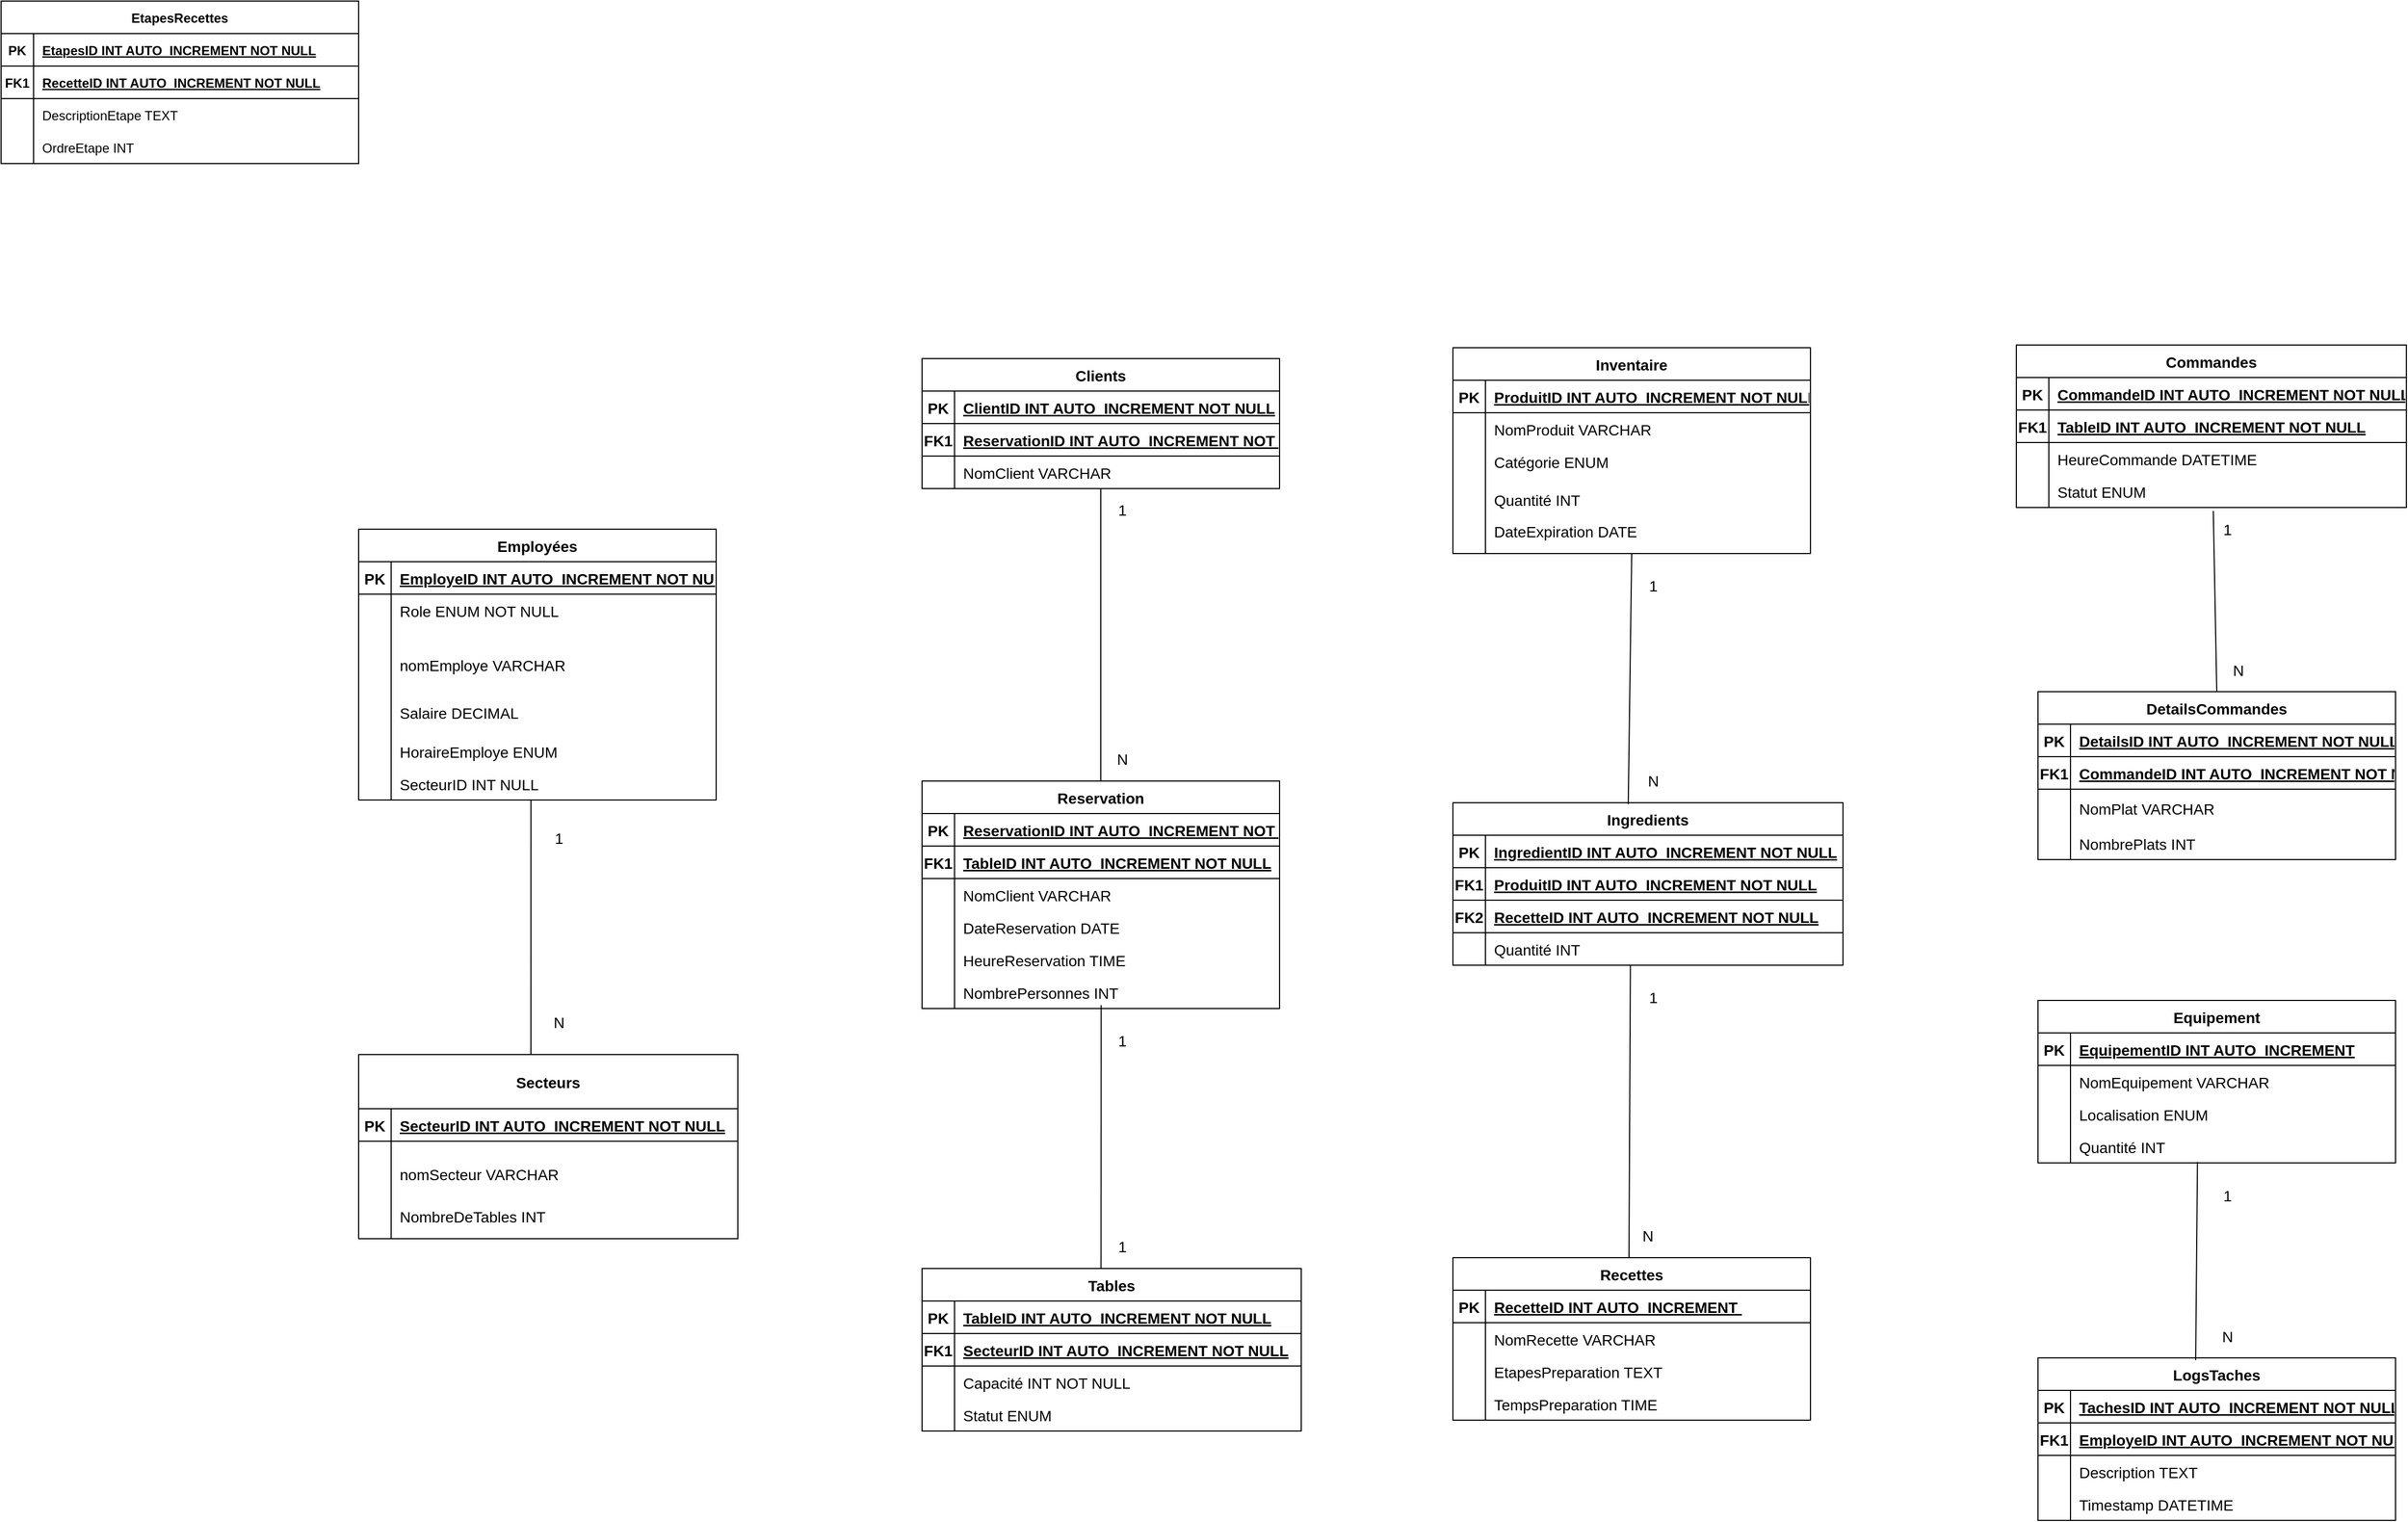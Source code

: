 <mxfile version="25.0.1">
  <diagram id="R2lEEEUBdFMjLlhIrx00" name="Page-1">
    <mxGraphModel dx="5543" dy="1517" grid="1" gridSize="10" guides="1" tooltips="1" connect="1" arrows="1" fold="1" page="0" pageScale="1" pageWidth="850" pageHeight="1100" math="0" shadow="0" extFonts="Permanent Marker^https://fonts.googleapis.com/css?family=Permanent+Marker">
      <root>
        <mxCell id="0" />
        <mxCell id="1" parent="0" />
        <mxCell id="WO7DuQi57oJoATq72fEE-161" value="Employées" style="shape=table;startSize=30;container=1;collapsible=1;childLayout=tableLayout;fixedRows=1;rowLines=0;fontStyle=1;align=center;resizeLast=1;fontSize=14;" parent="1" vertex="1">
          <mxGeometry x="-2270" y="757.5" width="330" height="250" as="geometry" />
        </mxCell>
        <mxCell id="WO7DuQi57oJoATq72fEE-162" value="" style="shape=partialRectangle;collapsible=0;dropTarget=0;pointerEvents=0;fillColor=none;points=[[0,0.5],[1,0.5]];portConstraint=eastwest;top=0;left=0;right=0;bottom=1;fontSize=14;" parent="WO7DuQi57oJoATq72fEE-161" vertex="1">
          <mxGeometry y="30" width="330" height="30" as="geometry" />
        </mxCell>
        <mxCell id="WO7DuQi57oJoATq72fEE-163" value="PK" style="shape=partialRectangle;overflow=hidden;connectable=0;fillColor=none;top=0;left=0;bottom=0;right=0;fontStyle=1;fontSize=14;" parent="WO7DuQi57oJoATq72fEE-162" vertex="1">
          <mxGeometry width="30" height="30" as="geometry">
            <mxRectangle width="30" height="30" as="alternateBounds" />
          </mxGeometry>
        </mxCell>
        <mxCell id="WO7DuQi57oJoATq72fEE-164" value="EmployeID INT AUTO_INCREMENT NOT NULL " style="shape=partialRectangle;overflow=hidden;connectable=0;fillColor=none;top=0;left=0;bottom=0;right=0;align=left;spacingLeft=6;fontStyle=5;fontSize=14;" parent="WO7DuQi57oJoATq72fEE-162" vertex="1">
          <mxGeometry x="30" width="300" height="30" as="geometry">
            <mxRectangle width="300" height="30" as="alternateBounds" />
          </mxGeometry>
        </mxCell>
        <mxCell id="WO7DuQi57oJoATq72fEE-165" value="" style="shape=partialRectangle;collapsible=0;dropTarget=0;pointerEvents=0;fillColor=none;points=[[0,0.5],[1,0.5]];portConstraint=eastwest;top=0;left=0;right=0;bottom=0;fontSize=14;" parent="WO7DuQi57oJoATq72fEE-161" vertex="1">
          <mxGeometry y="60" width="330" height="30" as="geometry" />
        </mxCell>
        <mxCell id="WO7DuQi57oJoATq72fEE-166" value="" style="shape=partialRectangle;overflow=hidden;connectable=0;fillColor=none;top=0;left=0;bottom=0;right=0;fontSize=14;" parent="WO7DuQi57oJoATq72fEE-165" vertex="1">
          <mxGeometry width="30" height="30" as="geometry">
            <mxRectangle width="30" height="30" as="alternateBounds" />
          </mxGeometry>
        </mxCell>
        <mxCell id="WO7DuQi57oJoATq72fEE-167" value="Role ENUM NOT NULL" style="shape=partialRectangle;overflow=hidden;connectable=0;fillColor=none;top=0;left=0;bottom=0;right=0;align=left;spacingLeft=6;fontSize=14;" parent="WO7DuQi57oJoATq72fEE-165" vertex="1">
          <mxGeometry x="30" width="300" height="30" as="geometry">
            <mxRectangle width="300" height="30" as="alternateBounds" />
          </mxGeometry>
        </mxCell>
        <mxCell id="WO7DuQi57oJoATq72fEE-174" value="" style="shape=partialRectangle;collapsible=0;dropTarget=0;pointerEvents=0;fillColor=none;points=[[0,0.5],[1,0.5]];portConstraint=eastwest;top=0;left=0;right=0;bottom=0;fontSize=14;" parent="WO7DuQi57oJoATq72fEE-161" vertex="1">
          <mxGeometry y="90" width="330" height="70" as="geometry" />
        </mxCell>
        <mxCell id="WO7DuQi57oJoATq72fEE-175" value="" style="shape=partialRectangle;overflow=hidden;connectable=0;fillColor=none;top=0;left=0;bottom=0;right=0;fontSize=14;" parent="WO7DuQi57oJoATq72fEE-174" vertex="1">
          <mxGeometry width="30" height="70" as="geometry">
            <mxRectangle width="30" height="70" as="alternateBounds" />
          </mxGeometry>
        </mxCell>
        <mxCell id="WO7DuQi57oJoATq72fEE-176" value="nomEmploye VARCHAR" style="shape=partialRectangle;overflow=hidden;connectable=0;fillColor=none;top=0;left=0;bottom=0;right=0;align=left;spacingLeft=6;fontSize=14;" parent="WO7DuQi57oJoATq72fEE-174" vertex="1">
          <mxGeometry x="30" width="300" height="70" as="geometry">
            <mxRectangle width="300" height="70" as="alternateBounds" />
          </mxGeometry>
        </mxCell>
        <mxCell id="WO7DuQi57oJoATq72fEE-182" value="" style="shape=partialRectangle;collapsible=0;dropTarget=0;pointerEvents=0;fillColor=none;points=[[0,0.5],[1,0.5]];portConstraint=eastwest;top=0;left=0;right=0;bottom=0;fontSize=14;" parent="WO7DuQi57oJoATq72fEE-161" vertex="1">
          <mxGeometry y="160" width="330" height="30" as="geometry" />
        </mxCell>
        <mxCell id="WO7DuQi57oJoATq72fEE-183" value="" style="shape=partialRectangle;overflow=hidden;connectable=0;fillColor=none;top=0;left=0;bottom=0;right=0;fontSize=14;" parent="WO7DuQi57oJoATq72fEE-182" vertex="1">
          <mxGeometry width="30" height="30" as="geometry">
            <mxRectangle width="30" height="30" as="alternateBounds" />
          </mxGeometry>
        </mxCell>
        <mxCell id="WO7DuQi57oJoATq72fEE-184" value="Salaire DECIMAL&#xa;" style="shape=partialRectangle;overflow=hidden;connectable=0;fillColor=none;top=0;left=0;bottom=0;right=0;align=left;spacingLeft=6;fontSize=14;" parent="WO7DuQi57oJoATq72fEE-182" vertex="1">
          <mxGeometry x="30" width="300" height="30" as="geometry">
            <mxRectangle width="300" height="30" as="alternateBounds" />
          </mxGeometry>
        </mxCell>
        <mxCell id="WO7DuQi57oJoATq72fEE-185" value="" style="shape=partialRectangle;collapsible=0;dropTarget=0;pointerEvents=0;fillColor=none;points=[[0,0.5],[1,0.5]];portConstraint=eastwest;top=0;left=0;right=0;bottom=0;fontSize=14;" parent="WO7DuQi57oJoATq72fEE-161" vertex="1">
          <mxGeometry y="190" width="330" height="30" as="geometry" />
        </mxCell>
        <mxCell id="WO7DuQi57oJoATq72fEE-186" value="" style="shape=partialRectangle;overflow=hidden;connectable=0;fillColor=none;top=0;left=0;bottom=0;right=0;fontSize=14;" parent="WO7DuQi57oJoATq72fEE-185" vertex="1">
          <mxGeometry width="30" height="30" as="geometry">
            <mxRectangle width="30" height="30" as="alternateBounds" />
          </mxGeometry>
        </mxCell>
        <mxCell id="WO7DuQi57oJoATq72fEE-187" value="HoraireEmploye ENUM" style="shape=partialRectangle;overflow=hidden;connectable=0;fillColor=none;top=0;left=0;bottom=0;right=0;align=left;spacingLeft=6;fontSize=14;" parent="WO7DuQi57oJoATq72fEE-185" vertex="1">
          <mxGeometry x="30" width="300" height="30" as="geometry">
            <mxRectangle width="300" height="30" as="alternateBounds" />
          </mxGeometry>
        </mxCell>
        <mxCell id="WO7DuQi57oJoATq72fEE-188" value="" style="shape=partialRectangle;collapsible=0;dropTarget=0;pointerEvents=0;fillColor=none;points=[[0,0.5],[1,0.5]];portConstraint=eastwest;top=0;left=0;right=0;bottom=0;fontSize=14;" parent="WO7DuQi57oJoATq72fEE-161" vertex="1">
          <mxGeometry y="220" width="330" height="30" as="geometry" />
        </mxCell>
        <mxCell id="WO7DuQi57oJoATq72fEE-189" value="" style="shape=partialRectangle;overflow=hidden;connectable=0;fillColor=none;top=0;left=0;bottom=0;right=0;fontSize=14;" parent="WO7DuQi57oJoATq72fEE-188" vertex="1">
          <mxGeometry width="30" height="30" as="geometry">
            <mxRectangle width="30" height="30" as="alternateBounds" />
          </mxGeometry>
        </mxCell>
        <mxCell id="WO7DuQi57oJoATq72fEE-190" value="SecteurID INT NULL" style="shape=partialRectangle;overflow=hidden;connectable=0;fillColor=none;top=0;left=0;bottom=0;right=0;align=left;spacingLeft=6;fontSize=14;" parent="WO7DuQi57oJoATq72fEE-188" vertex="1">
          <mxGeometry x="30" width="300" height="30" as="geometry">
            <mxRectangle width="300" height="30" as="alternateBounds" />
          </mxGeometry>
        </mxCell>
        <mxCell id="6WeZvm8_WD35yYT35S7E-1" value="Secteurs" style="shape=table;startSize=50;container=1;collapsible=1;childLayout=tableLayout;fixedRows=1;rowLines=0;fontStyle=1;align=center;resizeLast=1;fontSize=14;" vertex="1" parent="1">
          <mxGeometry x="-2270" y="1242.5" width="350" height="170" as="geometry" />
        </mxCell>
        <mxCell id="6WeZvm8_WD35yYT35S7E-2" value="" style="shape=partialRectangle;collapsible=0;dropTarget=0;pointerEvents=0;fillColor=none;points=[[0,0.5],[1,0.5]];portConstraint=eastwest;top=0;left=0;right=0;bottom=1;fontSize=14;" vertex="1" parent="6WeZvm8_WD35yYT35S7E-1">
          <mxGeometry y="50" width="350" height="30" as="geometry" />
        </mxCell>
        <mxCell id="6WeZvm8_WD35yYT35S7E-3" value="PK" style="shape=partialRectangle;overflow=hidden;connectable=0;fillColor=none;top=0;left=0;bottom=0;right=0;fontStyle=1;fontSize=14;" vertex="1" parent="6WeZvm8_WD35yYT35S7E-2">
          <mxGeometry width="30" height="30" as="geometry">
            <mxRectangle width="30" height="30" as="alternateBounds" />
          </mxGeometry>
        </mxCell>
        <mxCell id="6WeZvm8_WD35yYT35S7E-4" value="SecteurID INT AUTO_INCREMENT NOT NULL " style="shape=partialRectangle;overflow=hidden;connectable=0;fillColor=none;top=0;left=0;bottom=0;right=0;align=left;spacingLeft=6;fontStyle=5;fontSize=14;" vertex="1" parent="6WeZvm8_WD35yYT35S7E-2">
          <mxGeometry x="30" width="320" height="30" as="geometry">
            <mxRectangle width="320" height="30" as="alternateBounds" />
          </mxGeometry>
        </mxCell>
        <mxCell id="6WeZvm8_WD35yYT35S7E-8" value="" style="shape=partialRectangle;collapsible=0;dropTarget=0;pointerEvents=0;fillColor=none;points=[[0,0.5],[1,0.5]];portConstraint=eastwest;top=0;left=0;right=0;bottom=0;fontSize=14;" vertex="1" parent="6WeZvm8_WD35yYT35S7E-1">
          <mxGeometry y="80" width="350" height="60" as="geometry" />
        </mxCell>
        <mxCell id="6WeZvm8_WD35yYT35S7E-9" value="" style="shape=partialRectangle;overflow=hidden;connectable=0;fillColor=none;top=0;left=0;bottom=0;right=0;fontSize=14;" vertex="1" parent="6WeZvm8_WD35yYT35S7E-8">
          <mxGeometry width="30" height="60" as="geometry">
            <mxRectangle width="30" height="60" as="alternateBounds" />
          </mxGeometry>
        </mxCell>
        <mxCell id="6WeZvm8_WD35yYT35S7E-10" value="nomSecteur VARCHAR" style="shape=partialRectangle;overflow=hidden;connectable=0;fillColor=none;top=0;left=0;bottom=0;right=0;align=left;spacingLeft=6;fontSize=14;" vertex="1" parent="6WeZvm8_WD35yYT35S7E-8">
          <mxGeometry x="30" width="320" height="60" as="geometry">
            <mxRectangle width="320" height="60" as="alternateBounds" />
          </mxGeometry>
        </mxCell>
        <mxCell id="6WeZvm8_WD35yYT35S7E-11" value="" style="shape=partialRectangle;collapsible=0;dropTarget=0;pointerEvents=0;fillColor=none;points=[[0,0.5],[1,0.5]];portConstraint=eastwest;top=0;left=0;right=0;bottom=0;fontSize=14;" vertex="1" parent="6WeZvm8_WD35yYT35S7E-1">
          <mxGeometry y="140" width="350" height="30" as="geometry" />
        </mxCell>
        <mxCell id="6WeZvm8_WD35yYT35S7E-12" value="" style="shape=partialRectangle;overflow=hidden;connectable=0;fillColor=none;top=0;left=0;bottom=0;right=0;fontSize=14;" vertex="1" parent="6WeZvm8_WD35yYT35S7E-11">
          <mxGeometry width="30" height="30" as="geometry">
            <mxRectangle width="30" height="30" as="alternateBounds" />
          </mxGeometry>
        </mxCell>
        <mxCell id="6WeZvm8_WD35yYT35S7E-13" value="NombreDeTables INT&#xa;" style="shape=partialRectangle;overflow=hidden;connectable=0;fillColor=none;top=0;left=0;bottom=0;right=0;align=left;spacingLeft=6;fontSize=14;" vertex="1" parent="6WeZvm8_WD35yYT35S7E-11">
          <mxGeometry x="30" width="320" height="30" as="geometry">
            <mxRectangle width="320" height="30" as="alternateBounds" />
          </mxGeometry>
        </mxCell>
        <mxCell id="6WeZvm8_WD35yYT35S7E-42" value="Clients" style="shape=table;startSize=30;container=1;collapsible=1;childLayout=tableLayout;fixedRows=1;rowLines=0;fontStyle=1;align=center;resizeLast=1;fontSize=14;" vertex="1" parent="1">
          <mxGeometry x="-1750" y="600" width="330" height="120" as="geometry" />
        </mxCell>
        <mxCell id="6WeZvm8_WD35yYT35S7E-43" value="" style="shape=partialRectangle;collapsible=0;dropTarget=0;pointerEvents=0;fillColor=none;points=[[0,0.5],[1,0.5]];portConstraint=eastwest;top=0;left=0;right=0;bottom=1;fontSize=14;" vertex="1" parent="6WeZvm8_WD35yYT35S7E-42">
          <mxGeometry y="30" width="330" height="30" as="geometry" />
        </mxCell>
        <mxCell id="6WeZvm8_WD35yYT35S7E-44" value="PK" style="shape=partialRectangle;overflow=hidden;connectable=0;fillColor=none;top=0;left=0;bottom=0;right=0;fontStyle=1;fontSize=14;" vertex="1" parent="6WeZvm8_WD35yYT35S7E-43">
          <mxGeometry width="30" height="30" as="geometry">
            <mxRectangle width="30" height="30" as="alternateBounds" />
          </mxGeometry>
        </mxCell>
        <mxCell id="6WeZvm8_WD35yYT35S7E-45" value="ClientID INT AUTO_INCREMENT NOT NULL " style="shape=partialRectangle;overflow=hidden;connectable=0;fillColor=none;top=0;left=0;bottom=0;right=0;align=left;spacingLeft=6;fontStyle=5;fontSize=14;" vertex="1" parent="6WeZvm8_WD35yYT35S7E-43">
          <mxGeometry x="30" width="300" height="30" as="geometry">
            <mxRectangle width="300" height="30" as="alternateBounds" />
          </mxGeometry>
        </mxCell>
        <mxCell id="6WeZvm8_WD35yYT35S7E-46" value="" style="shape=partialRectangle;collapsible=0;dropTarget=0;pointerEvents=0;fillColor=none;points=[[0,0.5],[1,0.5]];portConstraint=eastwest;top=0;left=0;right=0;bottom=1;fontSize=14;" vertex="1" parent="6WeZvm8_WD35yYT35S7E-42">
          <mxGeometry y="60" width="330" height="30" as="geometry" />
        </mxCell>
        <mxCell id="6WeZvm8_WD35yYT35S7E-47" value="FK1" style="shape=partialRectangle;overflow=hidden;connectable=0;fillColor=none;top=0;left=0;bottom=0;right=0;fontStyle=1;fontSize=14;" vertex="1" parent="6WeZvm8_WD35yYT35S7E-46">
          <mxGeometry width="30" height="30" as="geometry">
            <mxRectangle width="30" height="30" as="alternateBounds" />
          </mxGeometry>
        </mxCell>
        <mxCell id="6WeZvm8_WD35yYT35S7E-48" value="ReservationID INT AUTO_INCREMENT NOT NULL " style="shape=partialRectangle;overflow=hidden;connectable=0;fillColor=none;top=0;left=0;bottom=0;right=0;align=left;spacingLeft=6;fontStyle=5;fontSize=14;" vertex="1" parent="6WeZvm8_WD35yYT35S7E-46">
          <mxGeometry x="30" width="300" height="30" as="geometry">
            <mxRectangle width="300" height="30" as="alternateBounds" />
          </mxGeometry>
        </mxCell>
        <mxCell id="6WeZvm8_WD35yYT35S7E-49" value="" style="shape=partialRectangle;collapsible=0;dropTarget=0;pointerEvents=0;fillColor=none;points=[[0,0.5],[1,0.5]];portConstraint=eastwest;top=0;left=0;right=0;bottom=0;fontSize=14;" vertex="1" parent="6WeZvm8_WD35yYT35S7E-42">
          <mxGeometry y="90" width="330" height="30" as="geometry" />
        </mxCell>
        <mxCell id="6WeZvm8_WD35yYT35S7E-50" value="" style="shape=partialRectangle;overflow=hidden;connectable=0;fillColor=none;top=0;left=0;bottom=0;right=0;fontSize=14;" vertex="1" parent="6WeZvm8_WD35yYT35S7E-49">
          <mxGeometry width="30" height="30" as="geometry">
            <mxRectangle width="30" height="30" as="alternateBounds" />
          </mxGeometry>
        </mxCell>
        <mxCell id="6WeZvm8_WD35yYT35S7E-51" value="NomClient VARCHAR" style="shape=partialRectangle;overflow=hidden;connectable=0;fillColor=none;top=0;left=0;bottom=0;right=0;align=left;spacingLeft=6;fontSize=14;" vertex="1" parent="6WeZvm8_WD35yYT35S7E-49">
          <mxGeometry x="30" width="300" height="30" as="geometry">
            <mxRectangle width="300" height="30" as="alternateBounds" />
          </mxGeometry>
        </mxCell>
        <mxCell id="6WeZvm8_WD35yYT35S7E-74" value="Inventaire" style="shape=table;startSize=30;container=1;collapsible=1;childLayout=tableLayout;fixedRows=1;rowLines=0;fontStyle=1;align=center;resizeLast=1;fontSize=14;" vertex="1" parent="1">
          <mxGeometry x="-1260" y="590" width="330" height="190" as="geometry" />
        </mxCell>
        <mxCell id="6WeZvm8_WD35yYT35S7E-75" value="" style="shape=partialRectangle;collapsible=0;dropTarget=0;pointerEvents=0;fillColor=none;points=[[0,0.5],[1,0.5]];portConstraint=eastwest;top=0;left=0;right=0;bottom=1;fontSize=14;" vertex="1" parent="6WeZvm8_WD35yYT35S7E-74">
          <mxGeometry y="30" width="330" height="30" as="geometry" />
        </mxCell>
        <mxCell id="6WeZvm8_WD35yYT35S7E-76" value="PK" style="shape=partialRectangle;overflow=hidden;connectable=0;fillColor=none;top=0;left=0;bottom=0;right=0;fontStyle=1;fontSize=14;" vertex="1" parent="6WeZvm8_WD35yYT35S7E-75">
          <mxGeometry width="30" height="30" as="geometry">
            <mxRectangle width="30" height="30" as="alternateBounds" />
          </mxGeometry>
        </mxCell>
        <mxCell id="6WeZvm8_WD35yYT35S7E-77" value="ProduitID INT AUTO_INCREMENT NOT NULL " style="shape=partialRectangle;overflow=hidden;connectable=0;fillColor=none;top=0;left=0;bottom=0;right=0;align=left;spacingLeft=6;fontStyle=5;fontSize=14;" vertex="1" parent="6WeZvm8_WD35yYT35S7E-75">
          <mxGeometry x="30" width="300" height="30" as="geometry">
            <mxRectangle width="300" height="30" as="alternateBounds" />
          </mxGeometry>
        </mxCell>
        <mxCell id="6WeZvm8_WD35yYT35S7E-81" value="" style="shape=partialRectangle;collapsible=0;dropTarget=0;pointerEvents=0;fillColor=none;points=[[0,0.5],[1,0.5]];portConstraint=eastwest;top=0;left=0;right=0;bottom=0;fontSize=14;" vertex="1" parent="6WeZvm8_WD35yYT35S7E-74">
          <mxGeometry y="60" width="330" height="30" as="geometry" />
        </mxCell>
        <mxCell id="6WeZvm8_WD35yYT35S7E-82" value="" style="shape=partialRectangle;overflow=hidden;connectable=0;fillColor=none;top=0;left=0;bottom=0;right=0;fontSize=14;" vertex="1" parent="6WeZvm8_WD35yYT35S7E-81">
          <mxGeometry width="30" height="30" as="geometry">
            <mxRectangle width="30" height="30" as="alternateBounds" />
          </mxGeometry>
        </mxCell>
        <mxCell id="6WeZvm8_WD35yYT35S7E-83" value="NomProduit VARCHAR" style="shape=partialRectangle;overflow=hidden;connectable=0;fillColor=none;top=0;left=0;bottom=0;right=0;align=left;spacingLeft=6;fontSize=14;" vertex="1" parent="6WeZvm8_WD35yYT35S7E-81">
          <mxGeometry x="30" width="300" height="30" as="geometry">
            <mxRectangle width="300" height="30" as="alternateBounds" />
          </mxGeometry>
        </mxCell>
        <mxCell id="6WeZvm8_WD35yYT35S7E-84" value="" style="shape=partialRectangle;collapsible=0;dropTarget=0;pointerEvents=0;fillColor=none;points=[[0,0.5],[1,0.5]];portConstraint=eastwest;top=0;left=0;right=0;bottom=0;fontSize=14;" vertex="1" parent="6WeZvm8_WD35yYT35S7E-74">
          <mxGeometry y="90" width="330" height="30" as="geometry" />
        </mxCell>
        <mxCell id="6WeZvm8_WD35yYT35S7E-85" value="" style="shape=partialRectangle;overflow=hidden;connectable=0;fillColor=none;top=0;left=0;bottom=0;right=0;fontSize=14;" vertex="1" parent="6WeZvm8_WD35yYT35S7E-84">
          <mxGeometry width="30" height="30" as="geometry">
            <mxRectangle width="30" height="30" as="alternateBounds" />
          </mxGeometry>
        </mxCell>
        <mxCell id="6WeZvm8_WD35yYT35S7E-86" value="Catégorie ENUM" style="shape=partialRectangle;overflow=hidden;connectable=0;fillColor=none;top=0;left=0;bottom=0;right=0;align=left;spacingLeft=6;fontSize=14;" vertex="1" parent="6WeZvm8_WD35yYT35S7E-84">
          <mxGeometry x="30" width="300" height="30" as="geometry">
            <mxRectangle width="300" height="30" as="alternateBounds" />
          </mxGeometry>
        </mxCell>
        <mxCell id="6WeZvm8_WD35yYT35S7E-87" value="" style="shape=partialRectangle;collapsible=0;dropTarget=0;pointerEvents=0;fillColor=none;points=[[0,0.5],[1,0.5]];portConstraint=eastwest;top=0;left=0;right=0;bottom=0;fontSize=14;" vertex="1" parent="6WeZvm8_WD35yYT35S7E-74">
          <mxGeometry y="120" width="330" height="40" as="geometry" />
        </mxCell>
        <mxCell id="6WeZvm8_WD35yYT35S7E-88" value="" style="shape=partialRectangle;overflow=hidden;connectable=0;fillColor=none;top=0;left=0;bottom=0;right=0;fontSize=14;" vertex="1" parent="6WeZvm8_WD35yYT35S7E-87">
          <mxGeometry width="30" height="40" as="geometry">
            <mxRectangle width="30" height="40" as="alternateBounds" />
          </mxGeometry>
        </mxCell>
        <mxCell id="6WeZvm8_WD35yYT35S7E-89" value="Quantité INT" style="shape=partialRectangle;overflow=hidden;connectable=0;fillColor=none;top=0;left=0;bottom=0;right=0;align=left;spacingLeft=6;fontSize=14;" vertex="1" parent="6WeZvm8_WD35yYT35S7E-87">
          <mxGeometry x="30" width="300" height="40" as="geometry">
            <mxRectangle width="300" height="40" as="alternateBounds" />
          </mxGeometry>
        </mxCell>
        <mxCell id="6WeZvm8_WD35yYT35S7E-90" value="" style="shape=partialRectangle;collapsible=0;dropTarget=0;pointerEvents=0;fillColor=none;points=[[0,0.5],[1,0.5]];portConstraint=eastwest;top=0;left=0;right=0;bottom=0;fontSize=14;" vertex="1" parent="6WeZvm8_WD35yYT35S7E-74">
          <mxGeometry y="160" width="330" height="30" as="geometry" />
        </mxCell>
        <mxCell id="6WeZvm8_WD35yYT35S7E-91" value="" style="shape=partialRectangle;overflow=hidden;connectable=0;fillColor=none;top=0;left=0;bottom=0;right=0;fontSize=14;" vertex="1" parent="6WeZvm8_WD35yYT35S7E-90">
          <mxGeometry width="30" height="30" as="geometry">
            <mxRectangle width="30" height="30" as="alternateBounds" />
          </mxGeometry>
        </mxCell>
        <mxCell id="6WeZvm8_WD35yYT35S7E-92" value="DateExpiration DATE&#xa;" style="shape=partialRectangle;overflow=hidden;connectable=0;fillColor=none;top=0;left=0;bottom=0;right=0;align=left;spacingLeft=6;fontSize=14;" vertex="1" parent="6WeZvm8_WD35yYT35S7E-90">
          <mxGeometry x="30" width="300" height="30" as="geometry">
            <mxRectangle width="300" height="30" as="alternateBounds" />
          </mxGeometry>
        </mxCell>
        <mxCell id="6WeZvm8_WD35yYT35S7E-96" value="Commandes" style="shape=table;startSize=30;container=1;collapsible=1;childLayout=tableLayout;fixedRows=1;rowLines=0;fontStyle=1;align=center;resizeLast=1;fontSize=14;" vertex="1" parent="1">
          <mxGeometry x="-740" y="587.5" width="360" height="150" as="geometry" />
        </mxCell>
        <mxCell id="6WeZvm8_WD35yYT35S7E-112" value="" style="shape=partialRectangle;collapsible=0;dropTarget=0;pointerEvents=0;fillColor=none;points=[[0,0.5],[1,0.5]];portConstraint=eastwest;top=0;left=0;right=0;bottom=1;fontSize=14;" vertex="1" parent="6WeZvm8_WD35yYT35S7E-96">
          <mxGeometry y="30" width="360" height="30" as="geometry" />
        </mxCell>
        <mxCell id="6WeZvm8_WD35yYT35S7E-113" value="PK" style="shape=partialRectangle;overflow=hidden;connectable=0;fillColor=none;top=0;left=0;bottom=0;right=0;fontStyle=1;fontSize=14;" vertex="1" parent="6WeZvm8_WD35yYT35S7E-112">
          <mxGeometry width="30" height="30" as="geometry">
            <mxRectangle width="30" height="30" as="alternateBounds" />
          </mxGeometry>
        </mxCell>
        <mxCell id="6WeZvm8_WD35yYT35S7E-114" value="CommandeID INT AUTO_INCREMENT NOT NULL " style="shape=partialRectangle;overflow=hidden;connectable=0;fillColor=none;top=0;left=0;bottom=0;right=0;align=left;spacingLeft=6;fontStyle=5;fontSize=14;" vertex="1" parent="6WeZvm8_WD35yYT35S7E-112">
          <mxGeometry x="30" width="330" height="30" as="geometry">
            <mxRectangle width="330" height="30" as="alternateBounds" />
          </mxGeometry>
        </mxCell>
        <mxCell id="6WeZvm8_WD35yYT35S7E-97" value="" style="shape=partialRectangle;collapsible=0;dropTarget=0;pointerEvents=0;fillColor=none;points=[[0,0.5],[1,0.5]];portConstraint=eastwest;top=0;left=0;right=0;bottom=1;fontSize=14;" vertex="1" parent="6WeZvm8_WD35yYT35S7E-96">
          <mxGeometry y="60" width="360" height="30" as="geometry" />
        </mxCell>
        <mxCell id="6WeZvm8_WD35yYT35S7E-98" value="FK1" style="shape=partialRectangle;overflow=hidden;connectable=0;fillColor=none;top=0;left=0;bottom=0;right=0;fontStyle=1;fontSize=14;" vertex="1" parent="6WeZvm8_WD35yYT35S7E-97">
          <mxGeometry width="30" height="30" as="geometry">
            <mxRectangle width="30" height="30" as="alternateBounds" />
          </mxGeometry>
        </mxCell>
        <mxCell id="6WeZvm8_WD35yYT35S7E-99" value="TableID INT AUTO_INCREMENT NOT NULL " style="shape=partialRectangle;overflow=hidden;connectable=0;fillColor=none;top=0;left=0;bottom=0;right=0;align=left;spacingLeft=6;fontStyle=5;fontSize=14;" vertex="1" parent="6WeZvm8_WD35yYT35S7E-97">
          <mxGeometry x="30" width="330" height="30" as="geometry">
            <mxRectangle width="330" height="30" as="alternateBounds" />
          </mxGeometry>
        </mxCell>
        <mxCell id="6WeZvm8_WD35yYT35S7E-100" value="" style="shape=partialRectangle;collapsible=0;dropTarget=0;pointerEvents=0;fillColor=none;points=[[0,0.5],[1,0.5]];portConstraint=eastwest;top=0;left=0;right=0;bottom=0;fontSize=14;" vertex="1" parent="6WeZvm8_WD35yYT35S7E-96">
          <mxGeometry y="90" width="360" height="30" as="geometry" />
        </mxCell>
        <mxCell id="6WeZvm8_WD35yYT35S7E-101" value="" style="shape=partialRectangle;overflow=hidden;connectable=0;fillColor=none;top=0;left=0;bottom=0;right=0;fontSize=14;" vertex="1" parent="6WeZvm8_WD35yYT35S7E-100">
          <mxGeometry width="30" height="30" as="geometry">
            <mxRectangle width="30" height="30" as="alternateBounds" />
          </mxGeometry>
        </mxCell>
        <mxCell id="6WeZvm8_WD35yYT35S7E-102" value="HeureCommande DATETIME" style="shape=partialRectangle;overflow=hidden;connectable=0;fillColor=none;top=0;left=0;bottom=0;right=0;align=left;spacingLeft=6;fontSize=14;" vertex="1" parent="6WeZvm8_WD35yYT35S7E-100">
          <mxGeometry x="30" width="330" height="30" as="geometry">
            <mxRectangle width="330" height="30" as="alternateBounds" />
          </mxGeometry>
        </mxCell>
        <mxCell id="6WeZvm8_WD35yYT35S7E-103" value="" style="shape=partialRectangle;collapsible=0;dropTarget=0;pointerEvents=0;fillColor=none;points=[[0,0.5],[1,0.5]];portConstraint=eastwest;top=0;left=0;right=0;bottom=0;fontSize=14;" vertex="1" parent="6WeZvm8_WD35yYT35S7E-96">
          <mxGeometry y="120" width="360" height="30" as="geometry" />
        </mxCell>
        <mxCell id="6WeZvm8_WD35yYT35S7E-104" value="" style="shape=partialRectangle;overflow=hidden;connectable=0;fillColor=none;top=0;left=0;bottom=0;right=0;fontSize=14;" vertex="1" parent="6WeZvm8_WD35yYT35S7E-103">
          <mxGeometry width="30" height="30" as="geometry">
            <mxRectangle width="30" height="30" as="alternateBounds" />
          </mxGeometry>
        </mxCell>
        <mxCell id="6WeZvm8_WD35yYT35S7E-105" value="Statut ENUM" style="shape=partialRectangle;overflow=hidden;connectable=0;fillColor=none;top=0;left=0;bottom=0;right=0;align=left;spacingLeft=6;fontSize=14;" vertex="1" parent="6WeZvm8_WD35yYT35S7E-103">
          <mxGeometry x="30" width="330" height="30" as="geometry">
            <mxRectangle width="330" height="30" as="alternateBounds" />
          </mxGeometry>
        </mxCell>
        <mxCell id="6WeZvm8_WD35yYT35S7E-115" value="DetailsCommandes" style="shape=table;startSize=30;container=1;collapsible=1;childLayout=tableLayout;fixedRows=1;rowLines=0;fontStyle=1;align=center;resizeLast=1;fontSize=14;" vertex="1" parent="1">
          <mxGeometry x="-720" y="907.5" width="330" height="155" as="geometry" />
        </mxCell>
        <mxCell id="6WeZvm8_WD35yYT35S7E-116" value="" style="shape=partialRectangle;collapsible=0;dropTarget=0;pointerEvents=0;fillColor=none;points=[[0,0.5],[1,0.5]];portConstraint=eastwest;top=0;left=0;right=0;bottom=1;fontSize=14;" vertex="1" parent="6WeZvm8_WD35yYT35S7E-115">
          <mxGeometry y="30" width="330" height="30" as="geometry" />
        </mxCell>
        <mxCell id="6WeZvm8_WD35yYT35S7E-117" value="PK" style="shape=partialRectangle;overflow=hidden;connectable=0;fillColor=none;top=0;left=0;bottom=0;right=0;fontStyle=1;fontSize=14;" vertex="1" parent="6WeZvm8_WD35yYT35S7E-116">
          <mxGeometry width="30" height="30" as="geometry">
            <mxRectangle width="30" height="30" as="alternateBounds" />
          </mxGeometry>
        </mxCell>
        <mxCell id="6WeZvm8_WD35yYT35S7E-118" value="DetailsID INT AUTO_INCREMENT NOT NULL " style="shape=partialRectangle;overflow=hidden;connectable=0;fillColor=none;top=0;left=0;bottom=0;right=0;align=left;spacingLeft=6;fontStyle=5;fontSize=14;" vertex="1" parent="6WeZvm8_WD35yYT35S7E-116">
          <mxGeometry x="30" width="300" height="30" as="geometry">
            <mxRectangle width="300" height="30" as="alternateBounds" />
          </mxGeometry>
        </mxCell>
        <mxCell id="6WeZvm8_WD35yYT35S7E-119" value="" style="shape=partialRectangle;collapsible=0;dropTarget=0;pointerEvents=0;fillColor=none;points=[[0,0.5],[1,0.5]];portConstraint=eastwest;top=0;left=0;right=0;bottom=1;fontSize=14;" vertex="1" parent="6WeZvm8_WD35yYT35S7E-115">
          <mxGeometry y="60" width="330" height="30" as="geometry" />
        </mxCell>
        <mxCell id="6WeZvm8_WD35yYT35S7E-120" value="FK1" style="shape=partialRectangle;overflow=hidden;connectable=0;fillColor=none;top=0;left=0;bottom=0;right=0;fontStyle=1;fontSize=14;" vertex="1" parent="6WeZvm8_WD35yYT35S7E-119">
          <mxGeometry width="30" height="30" as="geometry">
            <mxRectangle width="30" height="30" as="alternateBounds" />
          </mxGeometry>
        </mxCell>
        <mxCell id="6WeZvm8_WD35yYT35S7E-121" value="CommandeID INT AUTO_INCREMENT NOT NULL " style="shape=partialRectangle;overflow=hidden;connectable=0;fillColor=none;top=0;left=0;bottom=0;right=0;align=left;spacingLeft=6;fontStyle=5;fontSize=14;" vertex="1" parent="6WeZvm8_WD35yYT35S7E-119">
          <mxGeometry x="30" width="300" height="30" as="geometry">
            <mxRectangle width="300" height="30" as="alternateBounds" />
          </mxGeometry>
        </mxCell>
        <mxCell id="6WeZvm8_WD35yYT35S7E-122" value="" style="shape=partialRectangle;collapsible=0;dropTarget=0;pointerEvents=0;fillColor=none;points=[[0,0.5],[1,0.5]];portConstraint=eastwest;top=0;left=0;right=0;bottom=0;fontSize=14;" vertex="1" parent="6WeZvm8_WD35yYT35S7E-115">
          <mxGeometry y="90" width="330" height="35" as="geometry" />
        </mxCell>
        <mxCell id="6WeZvm8_WD35yYT35S7E-123" value="" style="shape=partialRectangle;overflow=hidden;connectable=0;fillColor=none;top=0;left=0;bottom=0;right=0;fontSize=14;" vertex="1" parent="6WeZvm8_WD35yYT35S7E-122">
          <mxGeometry width="30" height="35" as="geometry">
            <mxRectangle width="30" height="35" as="alternateBounds" />
          </mxGeometry>
        </mxCell>
        <mxCell id="6WeZvm8_WD35yYT35S7E-124" value="NomPlat VARCHAR" style="shape=partialRectangle;overflow=hidden;connectable=0;fillColor=none;top=0;left=0;bottom=0;right=0;align=left;spacingLeft=6;fontSize=14;" vertex="1" parent="6WeZvm8_WD35yYT35S7E-122">
          <mxGeometry x="30" width="300" height="35" as="geometry">
            <mxRectangle width="300" height="35" as="alternateBounds" />
          </mxGeometry>
        </mxCell>
        <mxCell id="6WeZvm8_WD35yYT35S7E-125" value="" style="shape=partialRectangle;collapsible=0;dropTarget=0;pointerEvents=0;fillColor=none;points=[[0,0.5],[1,0.5]];portConstraint=eastwest;top=0;left=0;right=0;bottom=0;fontSize=14;" vertex="1" parent="6WeZvm8_WD35yYT35S7E-115">
          <mxGeometry y="125" width="330" height="30" as="geometry" />
        </mxCell>
        <mxCell id="6WeZvm8_WD35yYT35S7E-126" value="" style="shape=partialRectangle;overflow=hidden;connectable=0;fillColor=none;top=0;left=0;bottom=0;right=0;fontSize=14;" vertex="1" parent="6WeZvm8_WD35yYT35S7E-125">
          <mxGeometry width="30" height="30" as="geometry">
            <mxRectangle width="30" height="30" as="alternateBounds" />
          </mxGeometry>
        </mxCell>
        <mxCell id="6WeZvm8_WD35yYT35S7E-127" value="NombrePlats INT" style="shape=partialRectangle;overflow=hidden;connectable=0;fillColor=none;top=0;left=0;bottom=0;right=0;align=left;spacingLeft=6;fontSize=14;" vertex="1" parent="6WeZvm8_WD35yYT35S7E-125">
          <mxGeometry x="30" width="300" height="30" as="geometry">
            <mxRectangle width="300" height="30" as="alternateBounds" />
          </mxGeometry>
        </mxCell>
        <mxCell id="6WeZvm8_WD35yYT35S7E-128" value="Equipement" style="shape=table;startSize=30;container=1;collapsible=1;childLayout=tableLayout;fixedRows=1;rowLines=0;fontStyle=1;align=center;resizeLast=1;fontSize=14;" vertex="1" parent="1">
          <mxGeometry x="-720" y="1192.5" width="330" height="150" as="geometry" />
        </mxCell>
        <mxCell id="6WeZvm8_WD35yYT35S7E-129" value="" style="shape=partialRectangle;collapsible=0;dropTarget=0;pointerEvents=0;fillColor=none;points=[[0,0.5],[1,0.5]];portConstraint=eastwest;top=0;left=0;right=0;bottom=1;fontSize=14;" vertex="1" parent="6WeZvm8_WD35yYT35S7E-128">
          <mxGeometry y="30" width="330" height="30" as="geometry" />
        </mxCell>
        <mxCell id="6WeZvm8_WD35yYT35S7E-130" value="PK" style="shape=partialRectangle;overflow=hidden;connectable=0;fillColor=none;top=0;left=0;bottom=0;right=0;fontStyle=1;fontSize=14;" vertex="1" parent="6WeZvm8_WD35yYT35S7E-129">
          <mxGeometry width="30" height="30" as="geometry">
            <mxRectangle width="30" height="30" as="alternateBounds" />
          </mxGeometry>
        </mxCell>
        <mxCell id="6WeZvm8_WD35yYT35S7E-131" value="EquipementID INT AUTO_INCREMENT " style="shape=partialRectangle;overflow=hidden;connectable=0;fillColor=none;top=0;left=0;bottom=0;right=0;align=left;spacingLeft=6;fontStyle=5;fontSize=14;" vertex="1" parent="6WeZvm8_WD35yYT35S7E-129">
          <mxGeometry x="30" width="300" height="30" as="geometry">
            <mxRectangle width="300" height="30" as="alternateBounds" />
          </mxGeometry>
        </mxCell>
        <mxCell id="6WeZvm8_WD35yYT35S7E-135" value="" style="shape=partialRectangle;collapsible=0;dropTarget=0;pointerEvents=0;fillColor=none;points=[[0,0.5],[1,0.5]];portConstraint=eastwest;top=0;left=0;right=0;bottom=0;fontSize=14;" vertex="1" parent="6WeZvm8_WD35yYT35S7E-128">
          <mxGeometry y="60" width="330" height="30" as="geometry" />
        </mxCell>
        <mxCell id="6WeZvm8_WD35yYT35S7E-136" value="" style="shape=partialRectangle;overflow=hidden;connectable=0;fillColor=none;top=0;left=0;bottom=0;right=0;fontSize=14;" vertex="1" parent="6WeZvm8_WD35yYT35S7E-135">
          <mxGeometry width="30" height="30" as="geometry">
            <mxRectangle width="30" height="30" as="alternateBounds" />
          </mxGeometry>
        </mxCell>
        <mxCell id="6WeZvm8_WD35yYT35S7E-137" value="NomEquipement VARCHAR" style="shape=partialRectangle;overflow=hidden;connectable=0;fillColor=none;top=0;left=0;bottom=0;right=0;align=left;spacingLeft=6;fontSize=14;" vertex="1" parent="6WeZvm8_WD35yYT35S7E-135">
          <mxGeometry x="30" width="300" height="30" as="geometry">
            <mxRectangle width="300" height="30" as="alternateBounds" />
          </mxGeometry>
        </mxCell>
        <mxCell id="6WeZvm8_WD35yYT35S7E-138" value="" style="shape=partialRectangle;collapsible=0;dropTarget=0;pointerEvents=0;fillColor=none;points=[[0,0.5],[1,0.5]];portConstraint=eastwest;top=0;left=0;right=0;bottom=0;fontSize=14;" vertex="1" parent="6WeZvm8_WD35yYT35S7E-128">
          <mxGeometry y="90" width="330" height="30" as="geometry" />
        </mxCell>
        <mxCell id="6WeZvm8_WD35yYT35S7E-139" value="" style="shape=partialRectangle;overflow=hidden;connectable=0;fillColor=none;top=0;left=0;bottom=0;right=0;fontSize=14;" vertex="1" parent="6WeZvm8_WD35yYT35S7E-138">
          <mxGeometry width="30" height="30" as="geometry">
            <mxRectangle width="30" height="30" as="alternateBounds" />
          </mxGeometry>
        </mxCell>
        <mxCell id="6WeZvm8_WD35yYT35S7E-140" value="Localisation ENUM" style="shape=partialRectangle;overflow=hidden;connectable=0;fillColor=none;top=0;left=0;bottom=0;right=0;align=left;spacingLeft=6;fontSize=14;" vertex="1" parent="6WeZvm8_WD35yYT35S7E-138">
          <mxGeometry x="30" width="300" height="30" as="geometry">
            <mxRectangle width="300" height="30" as="alternateBounds" />
          </mxGeometry>
        </mxCell>
        <mxCell id="6WeZvm8_WD35yYT35S7E-141" value="" style="shape=partialRectangle;collapsible=0;dropTarget=0;pointerEvents=0;fillColor=none;points=[[0,0.5],[1,0.5]];portConstraint=eastwest;top=0;left=0;right=0;bottom=0;fontSize=14;" vertex="1" parent="6WeZvm8_WD35yYT35S7E-128">
          <mxGeometry y="120" width="330" height="30" as="geometry" />
        </mxCell>
        <mxCell id="6WeZvm8_WD35yYT35S7E-142" value="" style="shape=partialRectangle;overflow=hidden;connectable=0;fillColor=none;top=0;left=0;bottom=0;right=0;fontSize=14;" vertex="1" parent="6WeZvm8_WD35yYT35S7E-141">
          <mxGeometry width="30" height="30" as="geometry">
            <mxRectangle width="30" height="30" as="alternateBounds" />
          </mxGeometry>
        </mxCell>
        <mxCell id="6WeZvm8_WD35yYT35S7E-143" value="Quantité INT" style="shape=partialRectangle;overflow=hidden;connectable=0;fillColor=none;top=0;left=0;bottom=0;right=0;align=left;spacingLeft=6;fontSize=14;" vertex="1" parent="6WeZvm8_WD35yYT35S7E-141">
          <mxGeometry x="30" width="300" height="30" as="geometry">
            <mxRectangle width="300" height="30" as="alternateBounds" />
          </mxGeometry>
        </mxCell>
        <mxCell id="6WeZvm8_WD35yYT35S7E-144" value="Recettes" style="shape=table;startSize=30;container=1;collapsible=1;childLayout=tableLayout;fixedRows=1;rowLines=0;fontStyle=1;align=center;resizeLast=1;fontSize=14;" vertex="1" parent="1">
          <mxGeometry x="-1260" y="1430" width="330" height="150" as="geometry" />
        </mxCell>
        <mxCell id="6WeZvm8_WD35yYT35S7E-145" value="" style="shape=partialRectangle;collapsible=0;dropTarget=0;pointerEvents=0;fillColor=none;points=[[0,0.5],[1,0.5]];portConstraint=eastwest;top=0;left=0;right=0;bottom=1;fontSize=14;" vertex="1" parent="6WeZvm8_WD35yYT35S7E-144">
          <mxGeometry y="30" width="330" height="30" as="geometry" />
        </mxCell>
        <mxCell id="6WeZvm8_WD35yYT35S7E-146" value="PK" style="shape=partialRectangle;overflow=hidden;connectable=0;fillColor=none;top=0;left=0;bottom=0;right=0;fontStyle=1;fontSize=14;" vertex="1" parent="6WeZvm8_WD35yYT35S7E-145">
          <mxGeometry width="30" height="30" as="geometry">
            <mxRectangle width="30" height="30" as="alternateBounds" />
          </mxGeometry>
        </mxCell>
        <mxCell id="6WeZvm8_WD35yYT35S7E-147" value="RecetteID INT AUTO_INCREMENT " style="shape=partialRectangle;overflow=hidden;connectable=0;fillColor=none;top=0;left=0;bottom=0;right=0;align=left;spacingLeft=6;fontStyle=5;fontSize=14;" vertex="1" parent="6WeZvm8_WD35yYT35S7E-145">
          <mxGeometry x="30" width="300" height="30" as="geometry">
            <mxRectangle width="300" height="30" as="alternateBounds" />
          </mxGeometry>
        </mxCell>
        <mxCell id="6WeZvm8_WD35yYT35S7E-148" value="" style="shape=partialRectangle;collapsible=0;dropTarget=0;pointerEvents=0;fillColor=none;points=[[0,0.5],[1,0.5]];portConstraint=eastwest;top=0;left=0;right=0;bottom=0;fontSize=14;" vertex="1" parent="6WeZvm8_WD35yYT35S7E-144">
          <mxGeometry y="60" width="330" height="30" as="geometry" />
        </mxCell>
        <mxCell id="6WeZvm8_WD35yYT35S7E-149" value="" style="shape=partialRectangle;overflow=hidden;connectable=0;fillColor=none;top=0;left=0;bottom=0;right=0;fontSize=14;" vertex="1" parent="6WeZvm8_WD35yYT35S7E-148">
          <mxGeometry width="30" height="30" as="geometry">
            <mxRectangle width="30" height="30" as="alternateBounds" />
          </mxGeometry>
        </mxCell>
        <mxCell id="6WeZvm8_WD35yYT35S7E-150" value="NomRecette VARCHAR" style="shape=partialRectangle;overflow=hidden;connectable=0;fillColor=none;top=0;left=0;bottom=0;right=0;align=left;spacingLeft=6;fontSize=14;" vertex="1" parent="6WeZvm8_WD35yYT35S7E-148">
          <mxGeometry x="30" width="300" height="30" as="geometry">
            <mxRectangle width="300" height="30" as="alternateBounds" />
          </mxGeometry>
        </mxCell>
        <mxCell id="6WeZvm8_WD35yYT35S7E-151" value="" style="shape=partialRectangle;collapsible=0;dropTarget=0;pointerEvents=0;fillColor=none;points=[[0,0.5],[1,0.5]];portConstraint=eastwest;top=0;left=0;right=0;bottom=0;fontSize=14;" vertex="1" parent="6WeZvm8_WD35yYT35S7E-144">
          <mxGeometry y="90" width="330" height="30" as="geometry" />
        </mxCell>
        <mxCell id="6WeZvm8_WD35yYT35S7E-152" value="" style="shape=partialRectangle;overflow=hidden;connectable=0;fillColor=none;top=0;left=0;bottom=0;right=0;fontSize=14;" vertex="1" parent="6WeZvm8_WD35yYT35S7E-151">
          <mxGeometry width="30" height="30" as="geometry">
            <mxRectangle width="30" height="30" as="alternateBounds" />
          </mxGeometry>
        </mxCell>
        <mxCell id="6WeZvm8_WD35yYT35S7E-153" value="EtapesPreparation TEXT" style="shape=partialRectangle;overflow=hidden;connectable=0;fillColor=none;top=0;left=0;bottom=0;right=0;align=left;spacingLeft=6;fontSize=14;" vertex="1" parent="6WeZvm8_WD35yYT35S7E-151">
          <mxGeometry x="30" width="300" height="30" as="geometry">
            <mxRectangle width="300" height="30" as="alternateBounds" />
          </mxGeometry>
        </mxCell>
        <mxCell id="6WeZvm8_WD35yYT35S7E-154" value="" style="shape=partialRectangle;collapsible=0;dropTarget=0;pointerEvents=0;fillColor=none;points=[[0,0.5],[1,0.5]];portConstraint=eastwest;top=0;left=0;right=0;bottom=0;fontSize=14;" vertex="1" parent="6WeZvm8_WD35yYT35S7E-144">
          <mxGeometry y="120" width="330" height="30" as="geometry" />
        </mxCell>
        <mxCell id="6WeZvm8_WD35yYT35S7E-155" value="" style="shape=partialRectangle;overflow=hidden;connectable=0;fillColor=none;top=0;left=0;bottom=0;right=0;fontSize=14;" vertex="1" parent="6WeZvm8_WD35yYT35S7E-154">
          <mxGeometry width="30" height="30" as="geometry">
            <mxRectangle width="30" height="30" as="alternateBounds" />
          </mxGeometry>
        </mxCell>
        <mxCell id="6WeZvm8_WD35yYT35S7E-156" value="TempsPreparation TIME" style="shape=partialRectangle;overflow=hidden;connectable=0;fillColor=none;top=0;left=0;bottom=0;right=0;align=left;spacingLeft=6;fontSize=14;" vertex="1" parent="6WeZvm8_WD35yYT35S7E-154">
          <mxGeometry x="30" width="300" height="30" as="geometry">
            <mxRectangle width="300" height="30" as="alternateBounds" />
          </mxGeometry>
        </mxCell>
        <mxCell id="6WeZvm8_WD35yYT35S7E-173" value="EtapesRecettes" style="shape=table;startSize=30;container=1;collapsible=1;childLayout=tableLayout;fixedRows=1;rowLines=0;fontStyle=1;align=center;resizeLast=1;" vertex="1" parent="1">
          <mxGeometry x="-2600" y="270" width="330" height="150" as="geometry" />
        </mxCell>
        <mxCell id="6WeZvm8_WD35yYT35S7E-174" value="" style="shape=partialRectangle;collapsible=0;dropTarget=0;pointerEvents=0;fillColor=none;points=[[0,0.5],[1,0.5]];portConstraint=eastwest;top=0;left=0;right=0;bottom=1;" vertex="1" parent="6WeZvm8_WD35yYT35S7E-173">
          <mxGeometry y="30" width="330" height="30" as="geometry" />
        </mxCell>
        <mxCell id="6WeZvm8_WD35yYT35S7E-175" value="PK" style="shape=partialRectangle;overflow=hidden;connectable=0;fillColor=none;top=0;left=0;bottom=0;right=0;fontStyle=1;" vertex="1" parent="6WeZvm8_WD35yYT35S7E-174">
          <mxGeometry width="30" height="30" as="geometry">
            <mxRectangle width="30" height="30" as="alternateBounds" />
          </mxGeometry>
        </mxCell>
        <mxCell id="6WeZvm8_WD35yYT35S7E-176" value="EtapesID INT AUTO_INCREMENT NOT NULL " style="shape=partialRectangle;overflow=hidden;connectable=0;fillColor=none;top=0;left=0;bottom=0;right=0;align=left;spacingLeft=6;fontStyle=5;" vertex="1" parent="6WeZvm8_WD35yYT35S7E-174">
          <mxGeometry x="30" width="300" height="30" as="geometry">
            <mxRectangle width="300" height="30" as="alternateBounds" />
          </mxGeometry>
        </mxCell>
        <mxCell id="6WeZvm8_WD35yYT35S7E-177" value="" style="shape=partialRectangle;collapsible=0;dropTarget=0;pointerEvents=0;fillColor=none;points=[[0,0.5],[1,0.5]];portConstraint=eastwest;top=0;left=0;right=0;bottom=1;" vertex="1" parent="6WeZvm8_WD35yYT35S7E-173">
          <mxGeometry y="60" width="330" height="30" as="geometry" />
        </mxCell>
        <mxCell id="6WeZvm8_WD35yYT35S7E-178" value="FK1" style="shape=partialRectangle;overflow=hidden;connectable=0;fillColor=none;top=0;left=0;bottom=0;right=0;fontStyle=1;" vertex="1" parent="6WeZvm8_WD35yYT35S7E-177">
          <mxGeometry width="30" height="30" as="geometry">
            <mxRectangle width="30" height="30" as="alternateBounds" />
          </mxGeometry>
        </mxCell>
        <mxCell id="6WeZvm8_WD35yYT35S7E-179" value="RecetteID INT AUTO_INCREMENT NOT NULL " style="shape=partialRectangle;overflow=hidden;connectable=0;fillColor=none;top=0;left=0;bottom=0;right=0;align=left;spacingLeft=6;fontStyle=5;" vertex="1" parent="6WeZvm8_WD35yYT35S7E-177">
          <mxGeometry x="30" width="300" height="30" as="geometry">
            <mxRectangle width="300" height="30" as="alternateBounds" />
          </mxGeometry>
        </mxCell>
        <mxCell id="6WeZvm8_WD35yYT35S7E-180" value="" style="shape=partialRectangle;collapsible=0;dropTarget=0;pointerEvents=0;fillColor=none;points=[[0,0.5],[1,0.5]];portConstraint=eastwest;top=0;left=0;right=0;bottom=0;" vertex="1" parent="6WeZvm8_WD35yYT35S7E-173">
          <mxGeometry y="90" width="330" height="30" as="geometry" />
        </mxCell>
        <mxCell id="6WeZvm8_WD35yYT35S7E-181" value="" style="shape=partialRectangle;overflow=hidden;connectable=0;fillColor=none;top=0;left=0;bottom=0;right=0;" vertex="1" parent="6WeZvm8_WD35yYT35S7E-180">
          <mxGeometry width="30" height="30" as="geometry">
            <mxRectangle width="30" height="30" as="alternateBounds" />
          </mxGeometry>
        </mxCell>
        <mxCell id="6WeZvm8_WD35yYT35S7E-182" value="DescriptionEtape TEXT" style="shape=partialRectangle;overflow=hidden;connectable=0;fillColor=none;top=0;left=0;bottom=0;right=0;align=left;spacingLeft=6;" vertex="1" parent="6WeZvm8_WD35yYT35S7E-180">
          <mxGeometry x="30" width="300" height="30" as="geometry">
            <mxRectangle width="300" height="30" as="alternateBounds" />
          </mxGeometry>
        </mxCell>
        <mxCell id="6WeZvm8_WD35yYT35S7E-183" value="" style="shape=partialRectangle;collapsible=0;dropTarget=0;pointerEvents=0;fillColor=none;points=[[0,0.5],[1,0.5]];portConstraint=eastwest;top=0;left=0;right=0;bottom=0;" vertex="1" parent="6WeZvm8_WD35yYT35S7E-173">
          <mxGeometry y="120" width="330" height="30" as="geometry" />
        </mxCell>
        <mxCell id="6WeZvm8_WD35yYT35S7E-184" value="" style="shape=partialRectangle;overflow=hidden;connectable=0;fillColor=none;top=0;left=0;bottom=0;right=0;" vertex="1" parent="6WeZvm8_WD35yYT35S7E-183">
          <mxGeometry width="30" height="30" as="geometry">
            <mxRectangle width="30" height="30" as="alternateBounds" />
          </mxGeometry>
        </mxCell>
        <mxCell id="6WeZvm8_WD35yYT35S7E-185" value="OrdreEtape INT" style="shape=partialRectangle;overflow=hidden;connectable=0;fillColor=none;top=0;left=0;bottom=0;right=0;align=left;spacingLeft=6;" vertex="1" parent="6WeZvm8_WD35yYT35S7E-183">
          <mxGeometry x="30" width="300" height="30" as="geometry">
            <mxRectangle width="300" height="30" as="alternateBounds" />
          </mxGeometry>
        </mxCell>
        <mxCell id="6WeZvm8_WD35yYT35S7E-192" value="LogsTaches" style="shape=table;startSize=30;container=1;collapsible=1;childLayout=tableLayout;fixedRows=1;rowLines=0;fontStyle=1;align=center;resizeLast=1;fontSize=14;" vertex="1" parent="1">
          <mxGeometry x="-720" y="1522.5" width="330" height="150" as="geometry" />
        </mxCell>
        <mxCell id="6WeZvm8_WD35yYT35S7E-193" value="" style="shape=partialRectangle;collapsible=0;dropTarget=0;pointerEvents=0;fillColor=none;points=[[0,0.5],[1,0.5]];portConstraint=eastwest;top=0;left=0;right=0;bottom=1;fontSize=14;" vertex="1" parent="6WeZvm8_WD35yYT35S7E-192">
          <mxGeometry y="30" width="330" height="30" as="geometry" />
        </mxCell>
        <mxCell id="6WeZvm8_WD35yYT35S7E-194" value="PK" style="shape=partialRectangle;overflow=hidden;connectable=0;fillColor=none;top=0;left=0;bottom=0;right=0;fontStyle=1;fontSize=14;" vertex="1" parent="6WeZvm8_WD35yYT35S7E-193">
          <mxGeometry width="30" height="30" as="geometry">
            <mxRectangle width="30" height="30" as="alternateBounds" />
          </mxGeometry>
        </mxCell>
        <mxCell id="6WeZvm8_WD35yYT35S7E-195" value="TachesID INT AUTO_INCREMENT NOT NULL " style="shape=partialRectangle;overflow=hidden;connectable=0;fillColor=none;top=0;left=0;bottom=0;right=0;align=left;spacingLeft=6;fontStyle=5;fontSize=14;" vertex="1" parent="6WeZvm8_WD35yYT35S7E-193">
          <mxGeometry x="30" width="300" height="30" as="geometry">
            <mxRectangle width="300" height="30" as="alternateBounds" />
          </mxGeometry>
        </mxCell>
        <mxCell id="6WeZvm8_WD35yYT35S7E-196" value="" style="shape=partialRectangle;collapsible=0;dropTarget=0;pointerEvents=0;fillColor=none;points=[[0,0.5],[1,0.5]];portConstraint=eastwest;top=0;left=0;right=0;bottom=1;fontSize=14;" vertex="1" parent="6WeZvm8_WD35yYT35S7E-192">
          <mxGeometry y="60" width="330" height="30" as="geometry" />
        </mxCell>
        <mxCell id="6WeZvm8_WD35yYT35S7E-197" value="FK1" style="shape=partialRectangle;overflow=hidden;connectable=0;fillColor=none;top=0;left=0;bottom=0;right=0;fontStyle=1;fontSize=14;" vertex="1" parent="6WeZvm8_WD35yYT35S7E-196">
          <mxGeometry width="30" height="30" as="geometry">
            <mxRectangle width="30" height="30" as="alternateBounds" />
          </mxGeometry>
        </mxCell>
        <mxCell id="6WeZvm8_WD35yYT35S7E-198" value="EmployeID INT AUTO_INCREMENT NOT NULL " style="shape=partialRectangle;overflow=hidden;connectable=0;fillColor=none;top=0;left=0;bottom=0;right=0;align=left;spacingLeft=6;fontStyle=5;fontSize=14;" vertex="1" parent="6WeZvm8_WD35yYT35S7E-196">
          <mxGeometry x="30" width="300" height="30" as="geometry">
            <mxRectangle width="300" height="30" as="alternateBounds" />
          </mxGeometry>
        </mxCell>
        <mxCell id="6WeZvm8_WD35yYT35S7E-199" value="" style="shape=partialRectangle;collapsible=0;dropTarget=0;pointerEvents=0;fillColor=none;points=[[0,0.5],[1,0.5]];portConstraint=eastwest;top=0;left=0;right=0;bottom=0;fontSize=14;" vertex="1" parent="6WeZvm8_WD35yYT35S7E-192">
          <mxGeometry y="90" width="330" height="30" as="geometry" />
        </mxCell>
        <mxCell id="6WeZvm8_WD35yYT35S7E-200" value="" style="shape=partialRectangle;overflow=hidden;connectable=0;fillColor=none;top=0;left=0;bottom=0;right=0;fontSize=14;" vertex="1" parent="6WeZvm8_WD35yYT35S7E-199">
          <mxGeometry width="30" height="30" as="geometry">
            <mxRectangle width="30" height="30" as="alternateBounds" />
          </mxGeometry>
        </mxCell>
        <mxCell id="6WeZvm8_WD35yYT35S7E-201" value="Description TEXT" style="shape=partialRectangle;overflow=hidden;connectable=0;fillColor=none;top=0;left=0;bottom=0;right=0;align=left;spacingLeft=6;fontSize=14;" vertex="1" parent="6WeZvm8_WD35yYT35S7E-199">
          <mxGeometry x="30" width="300" height="30" as="geometry">
            <mxRectangle width="300" height="30" as="alternateBounds" />
          </mxGeometry>
        </mxCell>
        <mxCell id="6WeZvm8_WD35yYT35S7E-202" value="" style="shape=partialRectangle;collapsible=0;dropTarget=0;pointerEvents=0;fillColor=none;points=[[0,0.5],[1,0.5]];portConstraint=eastwest;top=0;left=0;right=0;bottom=0;fontSize=14;" vertex="1" parent="6WeZvm8_WD35yYT35S7E-192">
          <mxGeometry y="120" width="330" height="30" as="geometry" />
        </mxCell>
        <mxCell id="6WeZvm8_WD35yYT35S7E-203" value="" style="shape=partialRectangle;overflow=hidden;connectable=0;fillColor=none;top=0;left=0;bottom=0;right=0;fontSize=14;" vertex="1" parent="6WeZvm8_WD35yYT35S7E-202">
          <mxGeometry width="30" height="30" as="geometry">
            <mxRectangle width="30" height="30" as="alternateBounds" />
          </mxGeometry>
        </mxCell>
        <mxCell id="6WeZvm8_WD35yYT35S7E-204" value="Timestamp DATETIME" style="shape=partialRectangle;overflow=hidden;connectable=0;fillColor=none;top=0;left=0;bottom=0;right=0;align=left;spacingLeft=6;fontSize=14;" vertex="1" parent="6WeZvm8_WD35yYT35S7E-202">
          <mxGeometry x="30" width="300" height="30" as="geometry">
            <mxRectangle width="300" height="30" as="alternateBounds" />
          </mxGeometry>
        </mxCell>
        <mxCell id="6WeZvm8_WD35yYT35S7E-205" value="Ingredients" style="shape=table;startSize=30;container=1;collapsible=1;childLayout=tableLayout;fixedRows=1;rowLines=0;fontStyle=1;align=center;resizeLast=1;fontSize=14;" vertex="1" parent="1">
          <mxGeometry x="-1260" y="1010" width="360" height="150" as="geometry" />
        </mxCell>
        <mxCell id="6WeZvm8_WD35yYT35S7E-219" value="" style="shape=partialRectangle;collapsible=0;dropTarget=0;pointerEvents=0;fillColor=none;points=[[0,0.5],[1,0.5]];portConstraint=eastwest;top=0;left=0;right=0;bottom=1;fontSize=14;" vertex="1" parent="6WeZvm8_WD35yYT35S7E-205">
          <mxGeometry y="30" width="360" height="30" as="geometry" />
        </mxCell>
        <mxCell id="6WeZvm8_WD35yYT35S7E-220" value="PK" style="shape=partialRectangle;overflow=hidden;connectable=0;fillColor=none;top=0;left=0;bottom=0;right=0;fontStyle=1;fontSize=14;" vertex="1" parent="6WeZvm8_WD35yYT35S7E-219">
          <mxGeometry width="30" height="30" as="geometry">
            <mxRectangle width="30" height="30" as="alternateBounds" />
          </mxGeometry>
        </mxCell>
        <mxCell id="6WeZvm8_WD35yYT35S7E-221" value="IngredientID INT AUTO_INCREMENT NOT NULL " style="shape=partialRectangle;overflow=hidden;connectable=0;fillColor=none;top=0;left=0;bottom=0;right=0;align=left;spacingLeft=6;fontStyle=5;fontSize=14;" vertex="1" parent="6WeZvm8_WD35yYT35S7E-219">
          <mxGeometry x="30" width="330" height="30" as="geometry">
            <mxRectangle width="330" height="30" as="alternateBounds" />
          </mxGeometry>
        </mxCell>
        <mxCell id="6WeZvm8_WD35yYT35S7E-206" value="" style="shape=partialRectangle;collapsible=0;dropTarget=0;pointerEvents=0;fillColor=none;points=[[0,0.5],[1,0.5]];portConstraint=eastwest;top=0;left=0;right=0;bottom=1;fontSize=14;" vertex="1" parent="6WeZvm8_WD35yYT35S7E-205">
          <mxGeometry y="60" width="360" height="30" as="geometry" />
        </mxCell>
        <mxCell id="6WeZvm8_WD35yYT35S7E-207" value="FK1" style="shape=partialRectangle;overflow=hidden;connectable=0;fillColor=none;top=0;left=0;bottom=0;right=0;fontStyle=1;fontSize=14;" vertex="1" parent="6WeZvm8_WD35yYT35S7E-206">
          <mxGeometry width="30" height="30" as="geometry">
            <mxRectangle width="30" height="30" as="alternateBounds" />
          </mxGeometry>
        </mxCell>
        <mxCell id="6WeZvm8_WD35yYT35S7E-208" value="ProduitID INT AUTO_INCREMENT NOT NULL " style="shape=partialRectangle;overflow=hidden;connectable=0;fillColor=none;top=0;left=0;bottom=0;right=0;align=left;spacingLeft=6;fontStyle=5;fontSize=14;" vertex="1" parent="6WeZvm8_WD35yYT35S7E-206">
          <mxGeometry x="30" width="330" height="30" as="geometry">
            <mxRectangle width="330" height="30" as="alternateBounds" />
          </mxGeometry>
        </mxCell>
        <mxCell id="6WeZvm8_WD35yYT35S7E-209" value="" style="shape=partialRectangle;collapsible=0;dropTarget=0;pointerEvents=0;fillColor=none;points=[[0,0.5],[1,0.5]];portConstraint=eastwest;top=0;left=0;right=0;bottom=1;fontSize=14;" vertex="1" parent="6WeZvm8_WD35yYT35S7E-205">
          <mxGeometry y="90" width="360" height="30" as="geometry" />
        </mxCell>
        <mxCell id="6WeZvm8_WD35yYT35S7E-210" value="FK2" style="shape=partialRectangle;overflow=hidden;connectable=0;fillColor=none;top=0;left=0;bottom=0;right=0;fontStyle=1;fontSize=14;" vertex="1" parent="6WeZvm8_WD35yYT35S7E-209">
          <mxGeometry width="30" height="30" as="geometry">
            <mxRectangle width="30" height="30" as="alternateBounds" />
          </mxGeometry>
        </mxCell>
        <mxCell id="6WeZvm8_WD35yYT35S7E-211" value="RecetteID INT AUTO_INCREMENT NOT NULL " style="shape=partialRectangle;overflow=hidden;connectable=0;fillColor=none;top=0;left=0;bottom=0;right=0;align=left;spacingLeft=6;fontStyle=5;fontSize=14;" vertex="1" parent="6WeZvm8_WD35yYT35S7E-209">
          <mxGeometry x="30" width="330" height="30" as="geometry">
            <mxRectangle width="330" height="30" as="alternateBounds" />
          </mxGeometry>
        </mxCell>
        <mxCell id="6WeZvm8_WD35yYT35S7E-212" value="" style="shape=partialRectangle;collapsible=0;dropTarget=0;pointerEvents=0;fillColor=none;points=[[0,0.5],[1,0.5]];portConstraint=eastwest;top=0;left=0;right=0;bottom=0;fontSize=14;" vertex="1" parent="6WeZvm8_WD35yYT35S7E-205">
          <mxGeometry y="120" width="360" height="30" as="geometry" />
        </mxCell>
        <mxCell id="6WeZvm8_WD35yYT35S7E-213" value="" style="shape=partialRectangle;overflow=hidden;connectable=0;fillColor=none;top=0;left=0;bottom=0;right=0;fontSize=14;" vertex="1" parent="6WeZvm8_WD35yYT35S7E-212">
          <mxGeometry width="30" height="30" as="geometry">
            <mxRectangle width="30" height="30" as="alternateBounds" />
          </mxGeometry>
        </mxCell>
        <mxCell id="6WeZvm8_WD35yYT35S7E-214" value="Quantité INT" style="shape=partialRectangle;overflow=hidden;connectable=0;fillColor=none;top=0;left=0;bottom=0;right=0;align=left;spacingLeft=6;fontSize=14;" vertex="1" parent="6WeZvm8_WD35yYT35S7E-212">
          <mxGeometry x="30" width="330" height="30" as="geometry">
            <mxRectangle width="330" height="30" as="alternateBounds" />
          </mxGeometry>
        </mxCell>
        <mxCell id="6WeZvm8_WD35yYT35S7E-227" value="" style="endArrow=none;html=1;rounded=0;exitX=0.482;exitY=1.01;exitDx=0;exitDy=0;exitPerimeter=0;fontSize=14;" edge="1" parent="1" source="WO7DuQi57oJoATq72fEE-188">
          <mxGeometry relative="1" as="geometry">
            <mxPoint x="-1840" y="1252.5" as="sourcePoint" />
            <mxPoint x="-2111" y="1242.5" as="targetPoint" />
          </mxGeometry>
        </mxCell>
        <mxCell id="6WeZvm8_WD35yYT35S7E-228" value="1" style="text;html=1;align=center;verticalAlign=middle;whiteSpace=wrap;rounded=0;fontSize=14;" vertex="1" parent="1">
          <mxGeometry x="-2120" y="1022.5" width="70" height="40" as="geometry" />
        </mxCell>
        <mxCell id="6WeZvm8_WD35yYT35S7E-236" value="Reservation" style="shape=table;startSize=30;container=1;collapsible=1;childLayout=tableLayout;fixedRows=1;rowLines=0;fontStyle=1;align=center;resizeLast=1;fontSize=14;" vertex="1" parent="1">
          <mxGeometry x="-1750" y="990" width="330" height="210" as="geometry" />
        </mxCell>
        <mxCell id="6WeZvm8_WD35yYT35S7E-237" value="" style="shape=partialRectangle;collapsible=0;dropTarget=0;pointerEvents=0;fillColor=none;points=[[0,0.5],[1,0.5]];portConstraint=eastwest;top=0;left=0;right=0;bottom=1;fontSize=14;" vertex="1" parent="6WeZvm8_WD35yYT35S7E-236">
          <mxGeometry y="30" width="330" height="30" as="geometry" />
        </mxCell>
        <mxCell id="6WeZvm8_WD35yYT35S7E-238" value="PK" style="shape=partialRectangle;overflow=hidden;connectable=0;fillColor=none;top=0;left=0;bottom=0;right=0;fontStyle=1;fontSize=14;" vertex="1" parent="6WeZvm8_WD35yYT35S7E-237">
          <mxGeometry width="30" height="30" as="geometry">
            <mxRectangle width="30" height="30" as="alternateBounds" />
          </mxGeometry>
        </mxCell>
        <mxCell id="6WeZvm8_WD35yYT35S7E-239" value="ReservationID INT AUTO_INCREMENT NOT NULL " style="shape=partialRectangle;overflow=hidden;connectable=0;fillColor=none;top=0;left=0;bottom=0;right=0;align=left;spacingLeft=6;fontStyle=5;fontSize=14;" vertex="1" parent="6WeZvm8_WD35yYT35S7E-237">
          <mxGeometry x="30" width="300" height="30" as="geometry">
            <mxRectangle width="300" height="30" as="alternateBounds" />
          </mxGeometry>
        </mxCell>
        <mxCell id="6WeZvm8_WD35yYT35S7E-240" value="" style="shape=partialRectangle;collapsible=0;dropTarget=0;pointerEvents=0;fillColor=none;points=[[0,0.5],[1,0.5]];portConstraint=eastwest;top=0;left=0;right=0;bottom=1;fontSize=14;" vertex="1" parent="6WeZvm8_WD35yYT35S7E-236">
          <mxGeometry y="60" width="330" height="30" as="geometry" />
        </mxCell>
        <mxCell id="6WeZvm8_WD35yYT35S7E-241" value="FK1" style="shape=partialRectangle;overflow=hidden;connectable=0;fillColor=none;top=0;left=0;bottom=0;right=0;fontStyle=1;fontSize=14;" vertex="1" parent="6WeZvm8_WD35yYT35S7E-240">
          <mxGeometry width="30" height="30" as="geometry">
            <mxRectangle width="30" height="30" as="alternateBounds" />
          </mxGeometry>
        </mxCell>
        <mxCell id="6WeZvm8_WD35yYT35S7E-242" value="TableID INT AUTO_INCREMENT NOT NULL " style="shape=partialRectangle;overflow=hidden;connectable=0;fillColor=none;top=0;left=0;bottom=0;right=0;align=left;spacingLeft=6;fontStyle=5;fontSize=14;" vertex="1" parent="6WeZvm8_WD35yYT35S7E-240">
          <mxGeometry x="30" width="300" height="30" as="geometry">
            <mxRectangle width="300" height="30" as="alternateBounds" />
          </mxGeometry>
        </mxCell>
        <mxCell id="6WeZvm8_WD35yYT35S7E-243" value="" style="shape=partialRectangle;collapsible=0;dropTarget=0;pointerEvents=0;fillColor=none;points=[[0,0.5],[1,0.5]];portConstraint=eastwest;top=0;left=0;right=0;bottom=0;fontSize=14;" vertex="1" parent="6WeZvm8_WD35yYT35S7E-236">
          <mxGeometry y="90" width="330" height="30" as="geometry" />
        </mxCell>
        <mxCell id="6WeZvm8_WD35yYT35S7E-244" value="" style="shape=partialRectangle;overflow=hidden;connectable=0;fillColor=none;top=0;left=0;bottom=0;right=0;fontSize=14;" vertex="1" parent="6WeZvm8_WD35yYT35S7E-243">
          <mxGeometry width="30" height="30" as="geometry">
            <mxRectangle width="30" height="30" as="alternateBounds" />
          </mxGeometry>
        </mxCell>
        <mxCell id="6WeZvm8_WD35yYT35S7E-245" value="NomClient VARCHAR" style="shape=partialRectangle;overflow=hidden;connectable=0;fillColor=none;top=0;left=0;bottom=0;right=0;align=left;spacingLeft=6;fontSize=14;" vertex="1" parent="6WeZvm8_WD35yYT35S7E-243">
          <mxGeometry x="30" width="300" height="30" as="geometry">
            <mxRectangle width="300" height="30" as="alternateBounds" />
          </mxGeometry>
        </mxCell>
        <mxCell id="6WeZvm8_WD35yYT35S7E-246" value="" style="shape=partialRectangle;collapsible=0;dropTarget=0;pointerEvents=0;fillColor=none;points=[[0,0.5],[1,0.5]];portConstraint=eastwest;top=0;left=0;right=0;bottom=0;fontSize=14;" vertex="1" parent="6WeZvm8_WD35yYT35S7E-236">
          <mxGeometry y="120" width="330" height="30" as="geometry" />
        </mxCell>
        <mxCell id="6WeZvm8_WD35yYT35S7E-247" value="" style="shape=partialRectangle;overflow=hidden;connectable=0;fillColor=none;top=0;left=0;bottom=0;right=0;fontSize=14;" vertex="1" parent="6WeZvm8_WD35yYT35S7E-246">
          <mxGeometry width="30" height="30" as="geometry">
            <mxRectangle width="30" height="30" as="alternateBounds" />
          </mxGeometry>
        </mxCell>
        <mxCell id="6WeZvm8_WD35yYT35S7E-248" value="DateReservation DATE" style="shape=partialRectangle;overflow=hidden;connectable=0;fillColor=none;top=0;left=0;bottom=0;right=0;align=left;spacingLeft=6;fontSize=14;" vertex="1" parent="6WeZvm8_WD35yYT35S7E-246">
          <mxGeometry x="30" width="300" height="30" as="geometry">
            <mxRectangle width="300" height="30" as="alternateBounds" />
          </mxGeometry>
        </mxCell>
        <mxCell id="6WeZvm8_WD35yYT35S7E-249" value="" style="shape=partialRectangle;collapsible=0;dropTarget=0;pointerEvents=0;fillColor=none;points=[[0,0.5],[1,0.5]];portConstraint=eastwest;top=0;left=0;right=0;bottom=0;fontSize=14;" vertex="1" parent="6WeZvm8_WD35yYT35S7E-236">
          <mxGeometry y="150" width="330" height="30" as="geometry" />
        </mxCell>
        <mxCell id="6WeZvm8_WD35yYT35S7E-250" value="" style="shape=partialRectangle;overflow=hidden;connectable=0;fillColor=none;top=0;left=0;bottom=0;right=0;fontSize=14;" vertex="1" parent="6WeZvm8_WD35yYT35S7E-249">
          <mxGeometry width="30" height="30" as="geometry">
            <mxRectangle width="30" height="30" as="alternateBounds" />
          </mxGeometry>
        </mxCell>
        <mxCell id="6WeZvm8_WD35yYT35S7E-251" value="HeureReservation TIME" style="shape=partialRectangle;overflow=hidden;connectable=0;fillColor=none;top=0;left=0;bottom=0;right=0;align=left;spacingLeft=6;fontSize=14;" vertex="1" parent="6WeZvm8_WD35yYT35S7E-249">
          <mxGeometry x="30" width="300" height="30" as="geometry">
            <mxRectangle width="300" height="30" as="alternateBounds" />
          </mxGeometry>
        </mxCell>
        <mxCell id="6WeZvm8_WD35yYT35S7E-252" value="" style="shape=partialRectangle;collapsible=0;dropTarget=0;pointerEvents=0;fillColor=none;points=[[0,0.5],[1,0.5]];portConstraint=eastwest;top=0;left=0;right=0;bottom=0;fontSize=14;" vertex="1" parent="6WeZvm8_WD35yYT35S7E-236">
          <mxGeometry y="180" width="330" height="30" as="geometry" />
        </mxCell>
        <mxCell id="6WeZvm8_WD35yYT35S7E-253" value="" style="shape=partialRectangle;overflow=hidden;connectable=0;fillColor=none;top=0;left=0;bottom=0;right=0;fontSize=14;" vertex="1" parent="6WeZvm8_WD35yYT35S7E-252">
          <mxGeometry width="30" height="30" as="geometry">
            <mxRectangle width="30" height="30" as="alternateBounds" />
          </mxGeometry>
        </mxCell>
        <mxCell id="6WeZvm8_WD35yYT35S7E-254" value="NombrePersonnes INT" style="shape=partialRectangle;overflow=hidden;connectable=0;fillColor=none;top=0;left=0;bottom=0;right=0;align=left;spacingLeft=6;fontSize=14;" vertex="1" parent="6WeZvm8_WD35yYT35S7E-252">
          <mxGeometry x="30" width="300" height="30" as="geometry">
            <mxRectangle width="300" height="30" as="alternateBounds" />
          </mxGeometry>
        </mxCell>
        <mxCell id="6WeZvm8_WD35yYT35S7E-255" value="" style="endArrow=none;html=1;rounded=0;fontFamily=Helvetica;fontSize=14;fontColor=default;" edge="1" parent="1" source="6WeZvm8_WD35yYT35S7E-236" target="6WeZvm8_WD35yYT35S7E-49">
          <mxGeometry width="50" height="50" relative="1" as="geometry">
            <mxPoint x="-1470" y="950" as="sourcePoint" />
            <mxPoint x="-1420" y="900" as="targetPoint" />
          </mxGeometry>
        </mxCell>
        <mxCell id="6WeZvm8_WD35yYT35S7E-258" value="N" style="text;html=1;align=center;verticalAlign=middle;whiteSpace=wrap;rounded=0;fontSize=14;" vertex="1" parent="1">
          <mxGeometry x="-2120" y="1192.5" width="70" height="40" as="geometry" />
        </mxCell>
        <mxCell id="6WeZvm8_WD35yYT35S7E-259" value="1" style="text;html=1;align=center;verticalAlign=middle;whiteSpace=wrap;rounded=0;fontSize=14;" vertex="1" parent="1">
          <mxGeometry x="-1600" y="720" width="70" height="40" as="geometry" />
        </mxCell>
        <mxCell id="6WeZvm8_WD35yYT35S7E-260" value="N" style="text;html=1;align=center;verticalAlign=middle;whiteSpace=wrap;rounded=0;fontSize=14;" vertex="1" parent="1">
          <mxGeometry x="-1600" y="950" width="70" height="40" as="geometry" />
        </mxCell>
        <mxCell id="6WeZvm8_WD35yYT35S7E-261" value="Tables" style="shape=table;startSize=30;container=1;collapsible=1;childLayout=tableLayout;fixedRows=1;rowLines=0;fontStyle=1;align=center;resizeLast=1;fontSize=14;" vertex="1" parent="1">
          <mxGeometry x="-1750" y="1440" width="350" height="150" as="geometry" />
        </mxCell>
        <mxCell id="6WeZvm8_WD35yYT35S7E-262" value="" style="shape=partialRectangle;collapsible=0;dropTarget=0;pointerEvents=0;fillColor=none;points=[[0,0.5],[1,0.5]];portConstraint=eastwest;top=0;left=0;right=0;bottom=1;fontSize=14;" vertex="1" parent="6WeZvm8_WD35yYT35S7E-261">
          <mxGeometry y="30" width="350" height="30" as="geometry" />
        </mxCell>
        <mxCell id="6WeZvm8_WD35yYT35S7E-263" value="PK" style="shape=partialRectangle;overflow=hidden;connectable=0;fillColor=none;top=0;left=0;bottom=0;right=0;fontStyle=1;fontSize=14;" vertex="1" parent="6WeZvm8_WD35yYT35S7E-262">
          <mxGeometry width="30" height="30" as="geometry">
            <mxRectangle width="30" height="30" as="alternateBounds" />
          </mxGeometry>
        </mxCell>
        <mxCell id="6WeZvm8_WD35yYT35S7E-264" value="TableID INT AUTO_INCREMENT NOT NULL " style="shape=partialRectangle;overflow=hidden;connectable=0;fillColor=none;top=0;left=0;bottom=0;right=0;align=left;spacingLeft=6;fontStyle=5;fontSize=14;" vertex="1" parent="6WeZvm8_WD35yYT35S7E-262">
          <mxGeometry x="30" width="320" height="30" as="geometry">
            <mxRectangle width="320" height="30" as="alternateBounds" />
          </mxGeometry>
        </mxCell>
        <mxCell id="6WeZvm8_WD35yYT35S7E-265" value="" style="shape=partialRectangle;collapsible=0;dropTarget=0;pointerEvents=0;fillColor=none;points=[[0,0.5],[1,0.5]];portConstraint=eastwest;top=0;left=0;right=0;bottom=1;fontSize=14;" vertex="1" parent="6WeZvm8_WD35yYT35S7E-261">
          <mxGeometry y="60" width="350" height="30" as="geometry" />
        </mxCell>
        <mxCell id="6WeZvm8_WD35yYT35S7E-266" value="FK1" style="shape=partialRectangle;overflow=hidden;connectable=0;fillColor=none;top=0;left=0;bottom=0;right=0;fontStyle=1;fontSize=14;" vertex="1" parent="6WeZvm8_WD35yYT35S7E-265">
          <mxGeometry width="30" height="30" as="geometry">
            <mxRectangle width="30" height="30" as="alternateBounds" />
          </mxGeometry>
        </mxCell>
        <mxCell id="6WeZvm8_WD35yYT35S7E-267" value="SecteurID INT AUTO_INCREMENT NOT NULL " style="shape=partialRectangle;overflow=hidden;connectable=0;fillColor=none;top=0;left=0;bottom=0;right=0;align=left;spacingLeft=6;fontStyle=5;fontSize=14;" vertex="1" parent="6WeZvm8_WD35yYT35S7E-265">
          <mxGeometry x="30" width="320" height="30" as="geometry">
            <mxRectangle width="320" height="30" as="alternateBounds" />
          </mxGeometry>
        </mxCell>
        <mxCell id="6WeZvm8_WD35yYT35S7E-268" value="" style="shape=partialRectangle;collapsible=0;dropTarget=0;pointerEvents=0;fillColor=none;points=[[0,0.5],[1,0.5]];portConstraint=eastwest;top=0;left=0;right=0;bottom=0;fontSize=14;" vertex="1" parent="6WeZvm8_WD35yYT35S7E-261">
          <mxGeometry y="90" width="350" height="30" as="geometry" />
        </mxCell>
        <mxCell id="6WeZvm8_WD35yYT35S7E-269" value="" style="shape=partialRectangle;overflow=hidden;connectable=0;fillColor=none;top=0;left=0;bottom=0;right=0;fontSize=14;" vertex="1" parent="6WeZvm8_WD35yYT35S7E-268">
          <mxGeometry width="30" height="30" as="geometry">
            <mxRectangle width="30" height="30" as="alternateBounds" />
          </mxGeometry>
        </mxCell>
        <mxCell id="6WeZvm8_WD35yYT35S7E-270" value="Capacité INT NOT NULL" style="shape=partialRectangle;overflow=hidden;connectable=0;fillColor=none;top=0;left=0;bottom=0;right=0;align=left;spacingLeft=6;fontSize=14;" vertex="1" parent="6WeZvm8_WD35yYT35S7E-268">
          <mxGeometry x="30" width="320" height="30" as="geometry">
            <mxRectangle width="320" height="30" as="alternateBounds" />
          </mxGeometry>
        </mxCell>
        <mxCell id="6WeZvm8_WD35yYT35S7E-271" value="" style="shape=partialRectangle;collapsible=0;dropTarget=0;pointerEvents=0;fillColor=none;points=[[0,0.5],[1,0.5]];portConstraint=eastwest;top=0;left=0;right=0;bottom=0;fontSize=14;" vertex="1" parent="6WeZvm8_WD35yYT35S7E-261">
          <mxGeometry y="120" width="350" height="30" as="geometry" />
        </mxCell>
        <mxCell id="6WeZvm8_WD35yYT35S7E-272" value="" style="shape=partialRectangle;overflow=hidden;connectable=0;fillColor=none;top=0;left=0;bottom=0;right=0;fontSize=14;" vertex="1" parent="6WeZvm8_WD35yYT35S7E-271">
          <mxGeometry width="30" height="30" as="geometry">
            <mxRectangle width="30" height="30" as="alternateBounds" />
          </mxGeometry>
        </mxCell>
        <mxCell id="6WeZvm8_WD35yYT35S7E-273" value="Statut ENUM" style="shape=partialRectangle;overflow=hidden;connectable=0;fillColor=none;top=0;left=0;bottom=0;right=0;align=left;spacingLeft=6;fontSize=14;" vertex="1" parent="6WeZvm8_WD35yYT35S7E-271">
          <mxGeometry x="30" width="320" height="30" as="geometry">
            <mxRectangle width="320" height="30" as="alternateBounds" />
          </mxGeometry>
        </mxCell>
        <mxCell id="6WeZvm8_WD35yYT35S7E-274" value="" style="endArrow=none;html=1;rounded=0;fontFamily=Helvetica;fontSize=14;fontColor=default;exitX=0.472;exitY=0;exitDx=0;exitDy=0;entryX=0.501;entryY=0.897;entryDx=0;entryDy=0;entryPerimeter=0;exitPerimeter=0;" edge="1" parent="1" source="6WeZvm8_WD35yYT35S7E-261" target="6WeZvm8_WD35yYT35S7E-252">
          <mxGeometry width="50" height="50" relative="1" as="geometry">
            <mxPoint x="-2060" y="950" as="sourcePoint" />
            <mxPoint x="-2010" y="900" as="targetPoint" />
          </mxGeometry>
        </mxCell>
        <mxCell id="6WeZvm8_WD35yYT35S7E-275" value="1" style="text;html=1;align=center;verticalAlign=middle;whiteSpace=wrap;rounded=0;fontSize=14;" vertex="1" parent="1">
          <mxGeometry x="-1600" y="1210" width="70" height="40" as="geometry" />
        </mxCell>
        <mxCell id="6WeZvm8_WD35yYT35S7E-276" value="1" style="text;html=1;align=center;verticalAlign=middle;whiteSpace=wrap;rounded=0;fontSize=14;" vertex="1" parent="1">
          <mxGeometry x="-1600" y="1400" width="70" height="40" as="geometry" />
        </mxCell>
        <mxCell id="6WeZvm8_WD35yYT35S7E-278" value="" style="endArrow=none;html=1;rounded=0;fontFamily=Helvetica;fontSize=14;fontColor=default;entryX=0.5;entryY=1;entryDx=0;entryDy=0;entryPerimeter=0;exitX=0.169;exitY=1.034;exitDx=0;exitDy=0;exitPerimeter=0;" edge="1" parent="1" source="6WeZvm8_WD35yYT35S7E-280" target="6WeZvm8_WD35yYT35S7E-90">
          <mxGeometry width="50" height="50" relative="1" as="geometry">
            <mxPoint x="-1750" y="1120" as="sourcePoint" />
            <mxPoint x="-1700" y="1070" as="targetPoint" />
          </mxGeometry>
        </mxCell>
        <mxCell id="6WeZvm8_WD35yYT35S7E-279" value="1" style="text;html=1;align=center;verticalAlign=middle;whiteSpace=wrap;rounded=0;fontSize=14;" vertex="1" parent="1">
          <mxGeometry x="-1110" y="790" width="70" height="40" as="geometry" />
        </mxCell>
        <mxCell id="6WeZvm8_WD35yYT35S7E-280" value="N" style="text;html=1;align=center;verticalAlign=middle;whiteSpace=wrap;rounded=0;fontSize=14;" vertex="1" parent="1">
          <mxGeometry x="-1110" y="970" width="70" height="40" as="geometry" />
        </mxCell>
        <mxCell id="6WeZvm8_WD35yYT35S7E-281" value="" style="endArrow=none;html=1;rounded=0;fontFamily=Helvetica;fontSize=14;fontColor=default;exitX=0.25;exitY=1;exitDx=0;exitDy=0;entryX=0.455;entryY=0.994;entryDx=0;entryDy=0;entryPerimeter=0;" edge="1" parent="1" source="6WeZvm8_WD35yYT35S7E-283" target="6WeZvm8_WD35yYT35S7E-212">
          <mxGeometry width="50" height="50" relative="1" as="geometry">
            <mxPoint x="-1110" y="1440" as="sourcePoint" />
            <mxPoint x="-1095.789" y="1170" as="targetPoint" />
          </mxGeometry>
        </mxCell>
        <mxCell id="6WeZvm8_WD35yYT35S7E-282" value="1" style="text;html=1;align=center;verticalAlign=middle;whiteSpace=wrap;rounded=0;fontSize=14;" vertex="1" parent="1">
          <mxGeometry x="-1110" y="1170" width="70" height="40" as="geometry" />
        </mxCell>
        <mxCell id="6WeZvm8_WD35yYT35S7E-283" value="N" style="text;html=1;align=center;verticalAlign=middle;whiteSpace=wrap;rounded=0;fontSize=14;" vertex="1" parent="1">
          <mxGeometry x="-1115" y="1390" width="70" height="40" as="geometry" />
        </mxCell>
        <mxCell id="6WeZvm8_WD35yYT35S7E-284" value="" style="endArrow=none;html=1;rounded=0;fontFamily=Helvetica;fontSize=14;fontColor=default;entryX=0.505;entryY=1.104;entryDx=0;entryDy=0;entryPerimeter=0;exitX=0.5;exitY=0;exitDx=0;exitDy=0;" edge="1" parent="1" source="6WeZvm8_WD35yYT35S7E-115" target="6WeZvm8_WD35yYT35S7E-103">
          <mxGeometry width="50" height="50" relative="1" as="geometry">
            <mxPoint x="-2120" y="1077.5" as="sourcePoint" />
            <mxPoint x="-2070" y="1027.5" as="targetPoint" />
          </mxGeometry>
        </mxCell>
        <mxCell id="6WeZvm8_WD35yYT35S7E-285" value="1" style="text;html=1;align=center;verticalAlign=middle;whiteSpace=wrap;rounded=0;fontSize=14;" vertex="1" parent="1">
          <mxGeometry x="-580" y="737.5" width="70" height="40" as="geometry" />
        </mxCell>
        <mxCell id="6WeZvm8_WD35yYT35S7E-286" value="N" style="text;html=1;align=center;verticalAlign=middle;whiteSpace=wrap;rounded=0;fontSize=14;" vertex="1" parent="1">
          <mxGeometry x="-570" y="867.5" width="70" height="40" as="geometry" />
        </mxCell>
        <mxCell id="6WeZvm8_WD35yYT35S7E-289" value="" style="endArrow=none;html=1;rounded=0;fontFamily=Helvetica;fontSize=12;fontColor=default;exitX=0.441;exitY=0.014;exitDx=0;exitDy=0;exitPerimeter=0;entryX=0.446;entryY=0.969;entryDx=0;entryDy=0;entryPerimeter=0;" edge="1" parent="1" source="6WeZvm8_WD35yYT35S7E-192" target="6WeZvm8_WD35yYT35S7E-141">
          <mxGeometry width="50" height="50" relative="1" as="geometry">
            <mxPoint x="30" y="1382.5" as="sourcePoint" />
            <mxPoint x="80" y="1332.5" as="targetPoint" />
          </mxGeometry>
        </mxCell>
        <mxCell id="6WeZvm8_WD35yYT35S7E-290" value="1" style="text;html=1;align=center;verticalAlign=middle;whiteSpace=wrap;rounded=0;fontSize=14;" vertex="1" parent="1">
          <mxGeometry x="-580" y="1352.5" width="70" height="40" as="geometry" />
        </mxCell>
        <mxCell id="6WeZvm8_WD35yYT35S7E-291" value="N" style="text;html=1;align=center;verticalAlign=middle;whiteSpace=wrap;rounded=0;fontSize=14;" vertex="1" parent="1">
          <mxGeometry x="-580" y="1482.5" width="70" height="40" as="geometry" />
        </mxCell>
      </root>
    </mxGraphModel>
  </diagram>
</mxfile>
